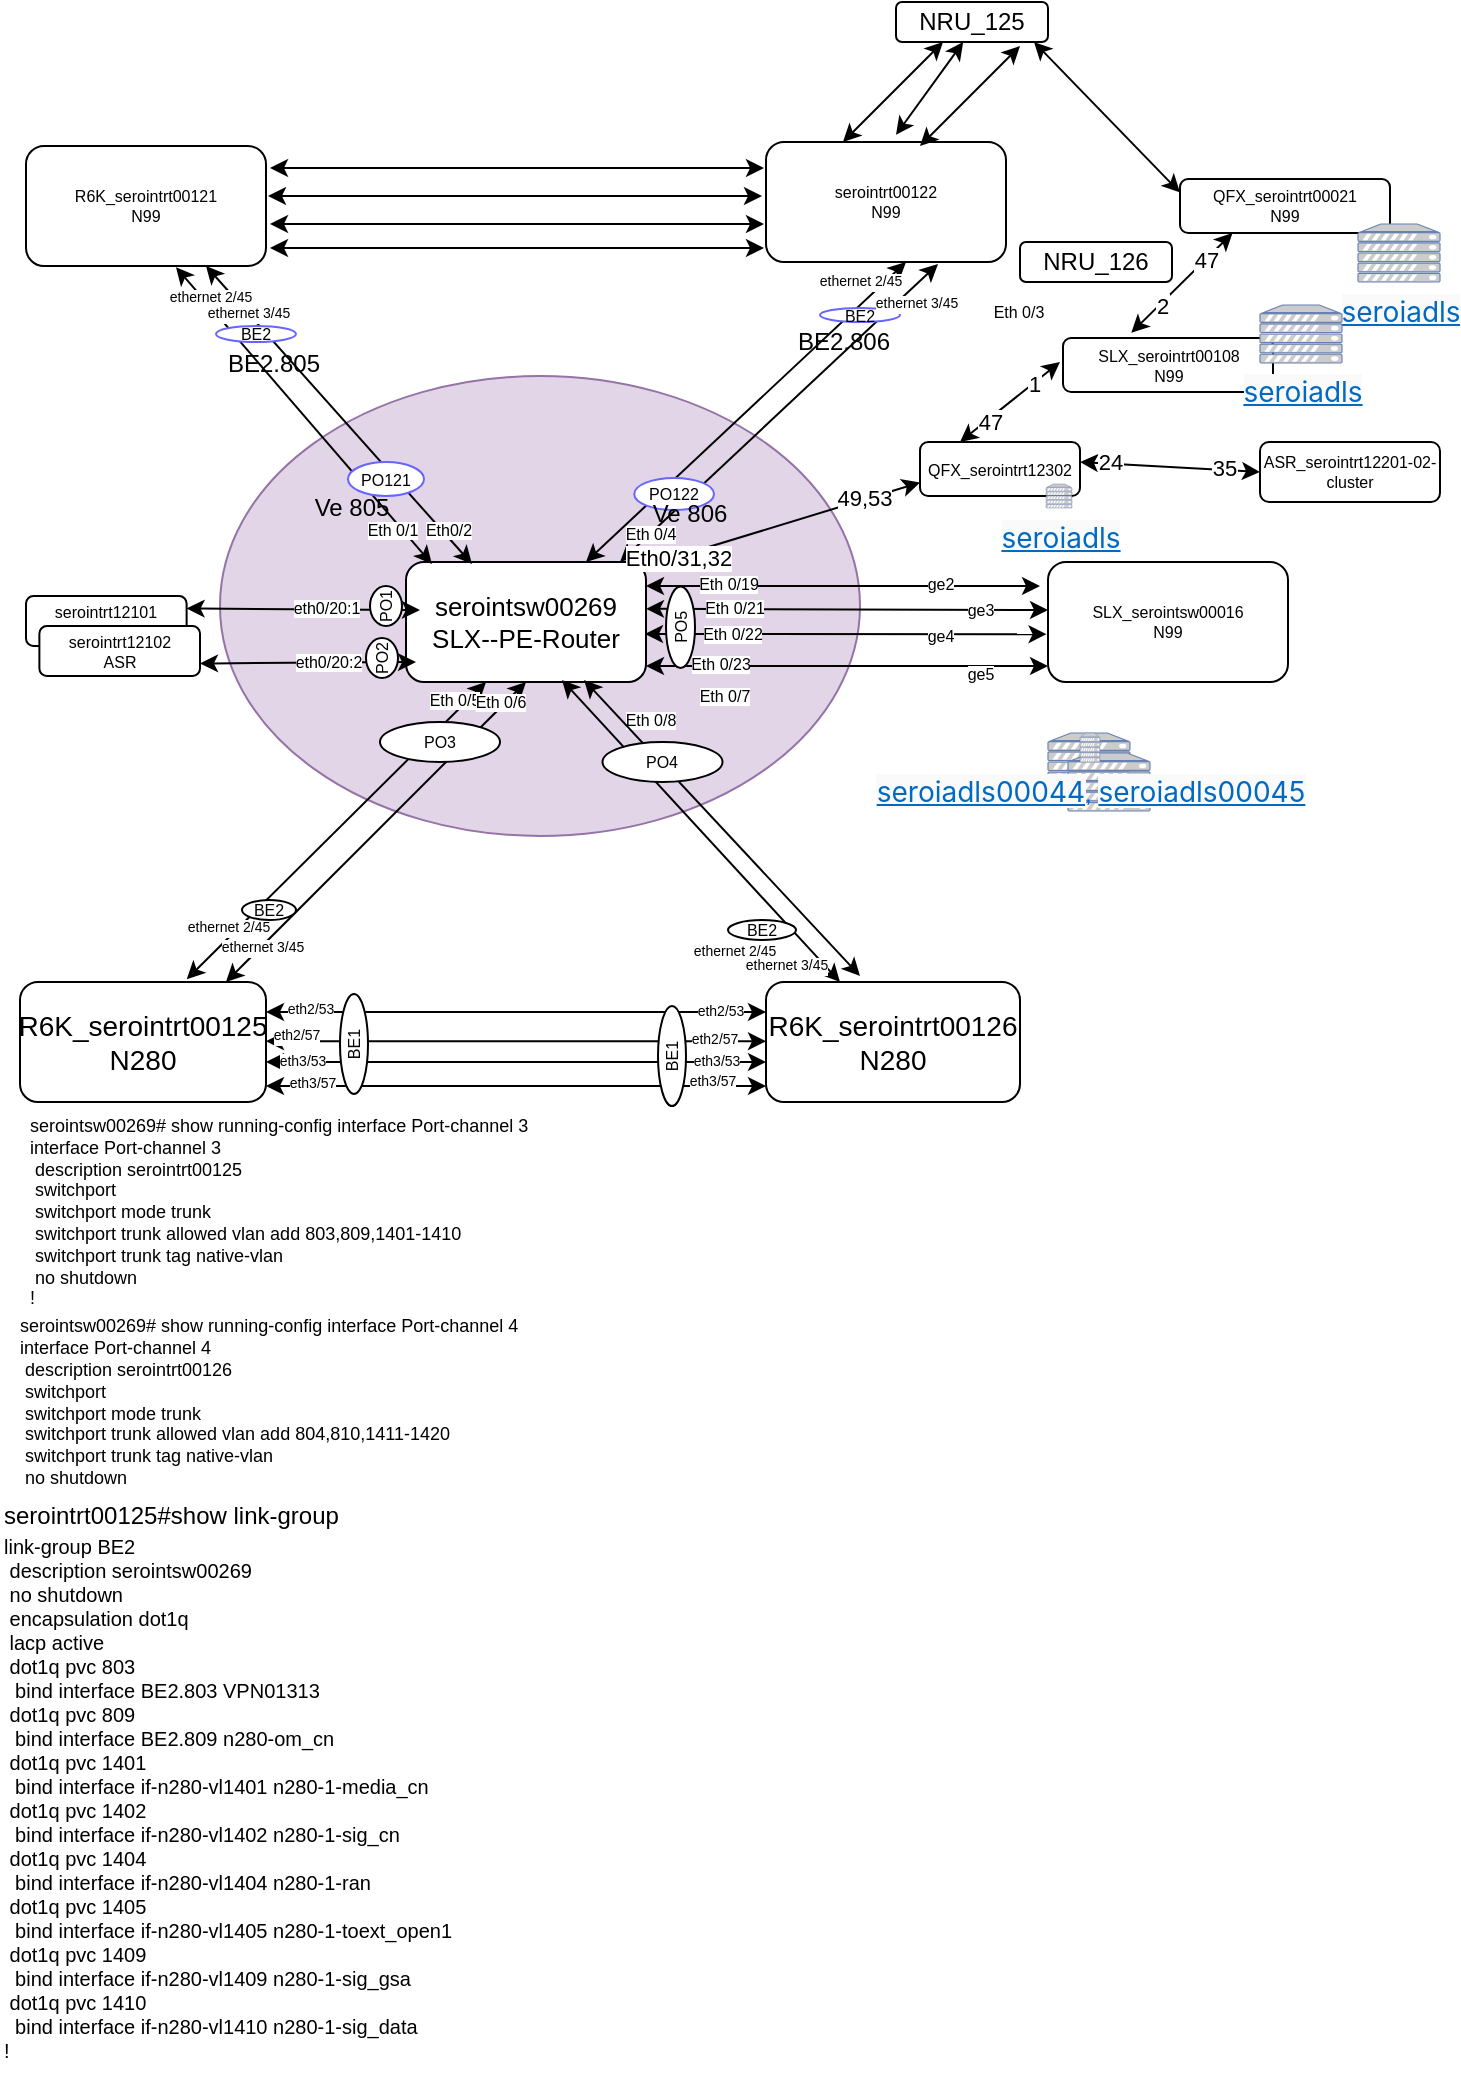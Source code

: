 <mxfile version="21.3.6" type="github" pages="3">
  <diagram name="N99-280" id="qmEW6ajSkmtEpjvPChuy">
    <mxGraphModel dx="2213" dy="1043" grid="1" gridSize="10" guides="1" tooltips="1" connect="1" arrows="1" fold="1" page="1" pageScale="1" pageWidth="827" pageHeight="1169" math="0" shadow="0">
      <root>
        <mxCell id="0" />
        <mxCell id="1" parent="0" />
        <mxCell id="DqQEm0YlbbgdJ4GvyhTK-59" value="" style="ellipse;whiteSpace=wrap;html=1;fillColor=#e1d5e7;strokeColor=#9673a6;" parent="1" vertex="1">
          <mxGeometry x="140" y="237" width="320" height="230" as="geometry" />
        </mxCell>
        <mxCell id="DqQEm0YlbbgdJ4GvyhTK-1" value="&lt;font style=&quot;font-size: 13px;&quot;&gt;serointsw00269&lt;br style=&quot;&quot;&gt;SLX--PE-Router&lt;/font&gt;" style="rounded=1;whiteSpace=wrap;html=1;fontSize=8;" parent="1" vertex="1">
          <mxGeometry x="233" y="330" width="120" height="60" as="geometry" />
        </mxCell>
        <mxCell id="DqQEm0YlbbgdJ4GvyhTK-2" value="R6K_serointrt00121&lt;br style=&quot;font-size: 8px;&quot;&gt;N99" style="rounded=1;whiteSpace=wrap;html=1;fontSize=8;" parent="1" vertex="1">
          <mxGeometry x="43" y="122" width="120" height="60" as="geometry" />
        </mxCell>
        <mxCell id="DqQEm0YlbbgdJ4GvyhTK-3" value="" style="endArrow=classic;startArrow=classic;html=1;rounded=0;exitX=0.108;exitY=0.017;exitDx=0;exitDy=0;exitPerimeter=0;fontSize=8;entryX=0.625;entryY=1.01;entryDx=0;entryDy=0;entryPerimeter=0;" parent="1" source="DqQEm0YlbbgdJ4GvyhTK-1" target="DqQEm0YlbbgdJ4GvyhTK-2" edge="1">
          <mxGeometry width="50" height="50" relative="1" as="geometry">
            <mxPoint x="63" y="240" as="sourcePoint" />
            <mxPoint x="113" y="190" as="targetPoint" />
          </mxGeometry>
        </mxCell>
        <mxCell id="DqQEm0YlbbgdJ4GvyhTK-10" value="&lt;font style=&quot;font-size: 8px;&quot;&gt;Eth&amp;nbsp;0/1&lt;/font&gt;" style="edgeLabel;html=1;align=center;verticalAlign=middle;resizable=0;points=[];fontSize=8;" parent="DqQEm0YlbbgdJ4GvyhTK-3" vertex="1" connectable="0">
          <mxGeometry x="-0.368" y="1" relative="1" as="geometry">
            <mxPoint x="21" y="29" as="offset" />
          </mxGeometry>
        </mxCell>
        <mxCell id="DqQEm0YlbbgdJ4GvyhTK-4" value="" style="endArrow=classic;startArrow=classic;html=1;rounded=0;exitX=0.108;exitY=0.017;exitDx=0;exitDy=0;exitPerimeter=0;fontSize=8;entryX=0.75;entryY=1;entryDx=0;entryDy=0;" parent="1" target="DqQEm0YlbbgdJ4GvyhTK-2" edge="1">
          <mxGeometry width="50" height="50" relative="1" as="geometry">
            <mxPoint x="266" y="331" as="sourcePoint" />
            <mxPoint x="133" y="190" as="targetPoint" />
          </mxGeometry>
        </mxCell>
        <mxCell id="DqQEm0YlbbgdJ4GvyhTK-9" value="&lt;font style=&quot;font-size: 8px;&quot;&gt;Eth0/2&lt;/font&gt;" style="edgeLabel;html=1;align=center;verticalAlign=middle;resizable=0;points=[];fontSize=8;" parent="DqQEm0YlbbgdJ4GvyhTK-4" vertex="1" connectable="0">
          <mxGeometry x="-0.696" y="-1" relative="1" as="geometry">
            <mxPoint x="7" y="6" as="offset" />
          </mxGeometry>
        </mxCell>
        <mxCell id="DqQEm0YlbbgdJ4GvyhTK-5" value="serointrt00122&lt;br style=&quot;font-size: 8px;&quot;&gt;N99" style="rounded=1;whiteSpace=wrap;html=1;fontSize=8;" parent="1" vertex="1">
          <mxGeometry x="413" y="120" width="120" height="60" as="geometry" />
        </mxCell>
        <mxCell id="DqQEm0YlbbgdJ4GvyhTK-6" value="" style="endArrow=classic;startArrow=classic;html=1;rounded=0;exitX=0.75;exitY=0;exitDx=0;exitDy=0;fontSize=8;" parent="1" source="DqQEm0YlbbgdJ4GvyhTK-1" edge="1">
          <mxGeometry width="50" height="50" relative="1" as="geometry">
            <mxPoint x="616" y="321" as="sourcePoint" />
            <mxPoint x="483" y="180" as="targetPoint" />
          </mxGeometry>
        </mxCell>
        <mxCell id="DqQEm0YlbbgdJ4GvyhTK-11" value="Eth&amp;nbsp;0/3" style="edgeLabel;html=1;align=center;verticalAlign=middle;resizable=0;points=[];fontSize=8;" parent="DqQEm0YlbbgdJ4GvyhTK-6" vertex="1" connectable="0">
          <mxGeometry x="-0.294" y="-1" relative="1" as="geometry">
            <mxPoint x="159" y="-73" as="offset" />
          </mxGeometry>
        </mxCell>
        <mxCell id="DqQEm0YlbbgdJ4GvyhTK-7" value="" style="endArrow=classic;startArrow=classic;html=1;rounded=0;exitX=0.892;exitY=0;exitDx=0;exitDy=0;fontSize=8;exitPerimeter=0;" parent="1" source="DqQEm0YlbbgdJ4GvyhTK-1" edge="1">
          <mxGeometry width="50" height="50" relative="1" as="geometry">
            <mxPoint x="349" y="331" as="sourcePoint" />
            <mxPoint x="499" y="181" as="targetPoint" />
          </mxGeometry>
        </mxCell>
        <mxCell id="DqQEm0YlbbgdJ4GvyhTK-8" value="Eth&amp;nbsp;0/4" style="edgeLabel;html=1;align=center;verticalAlign=middle;resizable=0;points=[];fontSize=8;" parent="DqQEm0YlbbgdJ4GvyhTK-7" vertex="1" connectable="0">
          <mxGeometry x="-0.84" y="-3" relative="1" as="geometry">
            <mxPoint y="-4" as="offset" />
          </mxGeometry>
        </mxCell>
        <mxCell id="DqQEm0YlbbgdJ4GvyhTK-12" value="&lt;font style=&quot;font-size: 14px;&quot;&gt;R6K_serointrt00126&lt;br style=&quot;&quot;&gt;N280&lt;/font&gt;" style="rounded=1;whiteSpace=wrap;html=1;fontSize=8;" parent="1" vertex="1">
          <mxGeometry x="413" y="540" width="127" height="60" as="geometry" />
        </mxCell>
        <mxCell id="DqQEm0YlbbgdJ4GvyhTK-13" value="" style="endArrow=classic;startArrow=classic;html=1;rounded=0;exitX=0;exitY=0;exitDx=0;exitDy=0;fontSize=8;entryX=0.65;entryY=0.983;entryDx=0;entryDy=0;entryPerimeter=0;" parent="1" target="DqQEm0YlbbgdJ4GvyhTK-1" edge="1">
          <mxGeometry width="50" height="50" relative="1" as="geometry">
            <mxPoint x="450" y="540" as="sourcePoint" />
            <mxPoint x="347.04" y="390" as="targetPoint" />
          </mxGeometry>
        </mxCell>
        <mxCell id="DqQEm0YlbbgdJ4GvyhTK-14" value="Eth&amp;nbsp;0/8" style="edgeLabel;html=1;align=center;verticalAlign=middle;resizable=0;points=[];fontSize=8;" parent="DqQEm0YlbbgdJ4GvyhTK-13" vertex="1" connectable="0">
          <mxGeometry x="-0.294" y="-1" relative="1" as="geometry">
            <mxPoint x="-47" y="-77" as="offset" />
          </mxGeometry>
        </mxCell>
        <mxCell id="DqQEm0YlbbgdJ4GvyhTK-15" value="" style="endArrow=classic;startArrow=classic;html=1;rounded=0;exitX=1;exitY=0;exitDx=0;exitDy=0;entryX=0.917;entryY=1.017;entryDx=0;entryDy=0;fontSize=8;entryPerimeter=0;" parent="1" edge="1">
          <mxGeometry width="50" height="50" relative="1" as="geometry">
            <mxPoint x="460" y="537" as="sourcePoint" />
            <mxPoint x="322.04" y="389.02" as="targetPoint" />
          </mxGeometry>
        </mxCell>
        <mxCell id="DqQEm0YlbbgdJ4GvyhTK-16" value="Eth&amp;nbsp;0/7" style="edgeLabel;html=1;align=center;verticalAlign=middle;resizable=0;points=[];fontSize=8;" parent="DqQEm0YlbbgdJ4GvyhTK-15" vertex="1" connectable="0">
          <mxGeometry x="-0.84" y="-3" relative="1" as="geometry">
            <mxPoint x="-60" y="-127" as="offset" />
          </mxGeometry>
        </mxCell>
        <mxCell id="DqQEm0YlbbgdJ4GvyhTK-17" value="&lt;font style=&quot;font-size: 14px;&quot;&gt;R6K_serointrt00125&lt;br style=&quot;&quot;&gt;N280&lt;/font&gt;" style="rounded=1;whiteSpace=wrap;html=1;fontSize=8;" parent="1" vertex="1">
          <mxGeometry x="40" y="540" width="123" height="60" as="geometry" />
        </mxCell>
        <mxCell id="DqQEm0YlbbgdJ4GvyhTK-18" value="" style="endArrow=classic;startArrow=classic;html=1;rounded=0;exitX=0.678;exitY=-0.023;exitDx=0;exitDy=0;fontSize=8;exitPerimeter=0;" parent="1" source="DqQEm0YlbbgdJ4GvyhTK-17" edge="1">
          <mxGeometry width="50" height="50" relative="1" as="geometry">
            <mxPoint x="113" y="540" as="sourcePoint" />
            <mxPoint x="273" y="390" as="targetPoint" />
          </mxGeometry>
        </mxCell>
        <mxCell id="DqQEm0YlbbgdJ4GvyhTK-19" value="Eth&amp;nbsp;0/5" style="edgeLabel;html=1;align=center;verticalAlign=middle;resizable=0;points=[];fontSize=8;" parent="DqQEm0YlbbgdJ4GvyhTK-18" vertex="1" connectable="0">
          <mxGeometry x="-0.294" y="-1" relative="1" as="geometry">
            <mxPoint x="80" y="-88" as="offset" />
          </mxGeometry>
        </mxCell>
        <mxCell id="DqQEm0YlbbgdJ4GvyhTK-60" value="ethernet 2/45" style="edgeLabel;html=1;align=center;verticalAlign=middle;resizable=0;points=[];fontSize=7;" parent="DqQEm0YlbbgdJ4GvyhTK-18" vertex="1" connectable="0">
          <mxGeometry x="-0.727" relative="1" as="geometry">
            <mxPoint y="-5" as="offset" />
          </mxGeometry>
        </mxCell>
        <mxCell id="DqQEm0YlbbgdJ4GvyhTK-20" value="" style="endArrow=classic;startArrow=classic;html=1;rounded=0;exitX=1;exitY=0;exitDx=0;exitDy=0;fontSize=8;" parent="1" edge="1">
          <mxGeometry width="50" height="50" relative="1" as="geometry">
            <mxPoint x="143" y="540" as="sourcePoint" />
            <mxPoint x="293" y="390" as="targetPoint" />
          </mxGeometry>
        </mxCell>
        <mxCell id="DqQEm0YlbbgdJ4GvyhTK-21" value="Eth&amp;nbsp;0/6" style="edgeLabel;html=1;align=center;verticalAlign=middle;resizable=0;points=[];fontSize=8;" parent="DqQEm0YlbbgdJ4GvyhTK-20" vertex="1" connectable="0">
          <mxGeometry x="-0.84" y="-3" relative="1" as="geometry">
            <mxPoint x="123" y="-130" as="offset" />
          </mxGeometry>
        </mxCell>
        <mxCell id="DqQEm0YlbbgdJ4GvyhTK-61" value="ethernet 3/45" style="edgeLabel;html=1;align=center;verticalAlign=middle;resizable=0;points=[];fontSize=7;" parent="DqQEm0YlbbgdJ4GvyhTK-20" vertex="1" connectable="0">
          <mxGeometry x="-0.764" relative="1" as="geometry">
            <mxPoint as="offset" />
          </mxGeometry>
        </mxCell>
        <mxCell id="DqQEm0YlbbgdJ4GvyhTK-22" value="PO3" style="ellipse;whiteSpace=wrap;html=1;fontSize=8;" parent="1" vertex="1">
          <mxGeometry x="220" y="410" width="60" height="20" as="geometry" />
        </mxCell>
        <mxCell id="DqQEm0YlbbgdJ4GvyhTK-23" value="PO4" style="ellipse;whiteSpace=wrap;html=1;fontSize=8;" parent="1" vertex="1">
          <mxGeometry x="331.25" y="420" width="60" height="20" as="geometry" />
        </mxCell>
        <mxCell id="DqQEm0YlbbgdJ4GvyhTK-26" value="SLX_serointsw00016&lt;br style=&quot;font-size: 8px;&quot;&gt;N99" style="rounded=1;whiteSpace=wrap;html=1;fontSize=8;" parent="1" vertex="1">
          <mxGeometry x="554" y="330" width="120" height="60" as="geometry" />
        </mxCell>
        <mxCell id="DqQEm0YlbbgdJ4GvyhTK-27" value="" style="endArrow=classic;startArrow=classic;html=1;rounded=0;entryX=0;entryY=0.75;entryDx=0;entryDy=0;exitX=1;exitY=0.75;exitDx=0;exitDy=0;fontSize=8;" parent="1" edge="1">
          <mxGeometry width="50" height="50" relative="1" as="geometry">
            <mxPoint x="353.0" y="382" as="sourcePoint" />
            <mxPoint x="554" y="382" as="targetPoint" />
          </mxGeometry>
        </mxCell>
        <mxCell id="DqQEm0YlbbgdJ4GvyhTK-38" value="ge5" style="edgeLabel;html=1;align=center;verticalAlign=middle;resizable=0;points=[];fontSize=8;" parent="DqQEm0YlbbgdJ4GvyhTK-27" vertex="1" connectable="0">
          <mxGeometry x="0.531" y="-1" relative="1" as="geometry">
            <mxPoint x="13" y="3" as="offset" />
          </mxGeometry>
        </mxCell>
        <mxCell id="DqQEm0YlbbgdJ4GvyhTK-28" value="" style="endArrow=classic;startArrow=classic;html=1;rounded=0;exitX=1;exitY=0.75;exitDx=0;exitDy=0;fontSize=8;" parent="1" edge="1">
          <mxGeometry width="50" height="50" relative="1" as="geometry">
            <mxPoint x="353" y="342" as="sourcePoint" />
            <mxPoint x="550" y="342" as="targetPoint" />
          </mxGeometry>
        </mxCell>
        <mxCell id="DqQEm0YlbbgdJ4GvyhTK-31" value="ge2" style="edgeLabel;html=1;align=center;verticalAlign=middle;resizable=0;points=[];fontSize=8;" parent="DqQEm0YlbbgdJ4GvyhTK-28" vertex="1" connectable="0">
          <mxGeometry x="0.645" y="1" relative="1" as="geometry">
            <mxPoint x="-15" as="offset" />
          </mxGeometry>
        </mxCell>
        <mxCell id="DqQEm0YlbbgdJ4GvyhTK-32" value="&lt;span style=&quot;color: rgb(0, 0, 0); font-family: Helvetica; font-style: normal; font-variant-ligatures: normal; font-variant-caps: normal; font-weight: 400; letter-spacing: normal; orphans: 2; text-align: center; text-indent: 0px; text-transform: none; widows: 2; word-spacing: 0px; -webkit-text-stroke-width: 0px; background-color: rgb(255, 255, 255); text-decoration-thickness: initial; text-decoration-style: initial; text-decoration-color: initial; float: none; font-size: 8px; display: inline !important;&quot;&gt;&lt;font style=&quot;font-size: 8px;&quot;&gt;Eth&amp;nbsp;0/19&lt;/font&gt;&lt;/span&gt;" style="edgeLabel;html=1;align=center;verticalAlign=middle;resizable=0;points=[];fontSize=8;" parent="DqQEm0YlbbgdJ4GvyhTK-28" vertex="1" connectable="0">
          <mxGeometry x="-0.653" y="1" relative="1" as="geometry">
            <mxPoint x="7" as="offset" />
          </mxGeometry>
        </mxCell>
        <mxCell id="DqQEm0YlbbgdJ4GvyhTK-29" value="" style="endArrow=classic;startArrow=classic;html=1;rounded=0;entryX=0;entryY=0.5;entryDx=0;entryDy=0;exitX=1;exitY=0.75;exitDx=0;exitDy=0;fontSize=8;" parent="1" edge="1">
          <mxGeometry width="50" height="50" relative="1" as="geometry">
            <mxPoint x="353" y="353.41" as="sourcePoint" />
            <mxPoint x="554" y="354" as="targetPoint" />
          </mxGeometry>
        </mxCell>
        <mxCell id="DqQEm0YlbbgdJ4GvyhTK-36" value="ge3" style="edgeLabel;html=1;align=center;verticalAlign=middle;resizable=0;points=[];fontSize=8;" parent="DqQEm0YlbbgdJ4GvyhTK-29" vertex="1" connectable="0">
          <mxGeometry x="0.613" y="-4" relative="1" as="geometry">
            <mxPoint x="5" y="-4" as="offset" />
          </mxGeometry>
        </mxCell>
        <mxCell id="DqQEm0YlbbgdJ4GvyhTK-30" value="" style="endArrow=classic;startArrow=classic;html=1;rounded=0;entryX=-0.006;entryY=0.635;entryDx=0;entryDy=0;exitX=1;exitY=0.75;exitDx=0;exitDy=0;entryPerimeter=0;fontSize=8;" parent="1" edge="1">
          <mxGeometry width="50" height="50" relative="1" as="geometry">
            <mxPoint x="352.5" y="366" as="sourcePoint" />
            <mxPoint x="553.28" y="366.1" as="targetPoint" />
          </mxGeometry>
        </mxCell>
        <mxCell id="DqQEm0YlbbgdJ4GvyhTK-37" value="ge4" style="edgeLabel;html=1;align=center;verticalAlign=middle;resizable=0;points=[];fontSize=8;" parent="DqQEm0YlbbgdJ4GvyhTK-30" vertex="1" connectable="0">
          <mxGeometry x="0.69" relative="1" as="geometry">
            <mxPoint x="-22" y="1" as="offset" />
          </mxGeometry>
        </mxCell>
        <mxCell id="DqQEm0YlbbgdJ4GvyhTK-33" value="&lt;span style=&quot;color: rgb(0, 0, 0); font-family: Helvetica; font-style: normal; font-variant-ligatures: normal; font-variant-caps: normal; font-weight: 400; letter-spacing: normal; orphans: 2; text-align: center; text-indent: 0px; text-transform: none; widows: 2; word-spacing: 0px; -webkit-text-stroke-width: 0px; background-color: rgb(255, 255, 255); text-decoration-thickness: initial; text-decoration-style: initial; text-decoration-color: initial; float: none; font-size: 8px; display: inline !important;&quot;&gt;&lt;font style=&quot;font-size: 8px;&quot;&gt;Eth&amp;nbsp;0/21&lt;/font&gt;&lt;/span&gt;" style="edgeLabel;html=1;align=center;verticalAlign=middle;resizable=0;points=[];fontSize=8;" parent="1" vertex="1" connectable="0">
          <mxGeometry x="399.118" y="354" as="geometry">
            <mxPoint x="-2" y="-1" as="offset" />
          </mxGeometry>
        </mxCell>
        <mxCell id="DqQEm0YlbbgdJ4GvyhTK-34" value="&lt;span style=&quot;color: rgb(0, 0, 0); font-family: Helvetica; font-style: normal; font-variant-ligatures: normal; font-variant-caps: normal; font-weight: 400; letter-spacing: normal; orphans: 2; text-align: center; text-indent: 0px; text-transform: none; widows: 2; word-spacing: 0px; -webkit-text-stroke-width: 0px; background-color: rgb(255, 255, 255); text-decoration-thickness: initial; text-decoration-style: initial; text-decoration-color: initial; float: none; font-size: 8px; display: inline !important;&quot;&gt;&lt;font style=&quot;font-size: 8px;&quot;&gt;Eth&amp;nbsp;0/22&lt;/font&gt;&lt;/span&gt;" style="edgeLabel;html=1;align=center;verticalAlign=middle;resizable=0;points=[];fontSize=8;" parent="1" vertex="1" connectable="0">
          <mxGeometry x="404.118" y="367" as="geometry">
            <mxPoint x="-8" y="-1" as="offset" />
          </mxGeometry>
        </mxCell>
        <mxCell id="DqQEm0YlbbgdJ4GvyhTK-35" value="&lt;span style=&quot;color: rgb(0, 0, 0); font-family: Helvetica; font-style: normal; font-variant-ligatures: normal; font-variant-caps: normal; font-weight: 400; letter-spacing: normal; orphans: 2; text-align: center; text-indent: 0px; text-transform: none; widows: 2; word-spacing: 0px; -webkit-text-stroke-width: 0px; background-color: rgb(255, 255, 255); text-decoration-thickness: initial; text-decoration-style: initial; text-decoration-color: initial; float: none; font-size: 8px; display: inline !important;&quot;&gt;&lt;font style=&quot;font-size: 8px;&quot;&gt;Eth&amp;nbsp;0/23&lt;/font&gt;&lt;/span&gt;" style="edgeLabel;html=1;align=center;verticalAlign=middle;resizable=0;points=[];fontSize=8;" parent="1" vertex="1" connectable="0">
          <mxGeometry x="387.118" y="384" as="geometry">
            <mxPoint x="3" y="-3" as="offset" />
          </mxGeometry>
        </mxCell>
        <mxCell id="DqQEm0YlbbgdJ4GvyhTK-39" value="PO5" style="ellipse;whiteSpace=wrap;html=1;rotation=-90;fontSize=8;" parent="1" vertex="1">
          <mxGeometry x="349.88" y="355.38" width="40.75" height="14.5" as="geometry" />
        </mxCell>
        <mxCell id="DqQEm0YlbbgdJ4GvyhTK-45" value="" style="endArrow=classic;startArrow=classic;html=1;rounded=0;exitX=1;exitY=0.25;exitDx=0;exitDy=0;entryX=0.058;entryY=0.4;entryDx=0;entryDy=0;entryPerimeter=0;fontSize=8;" parent="1" source="DqQEm0YlbbgdJ4GvyhTK-43" target="DqQEm0YlbbgdJ4GvyhTK-1" edge="1">
          <mxGeometry width="50" height="50" relative="1" as="geometry">
            <mxPoint x="163" y="354" as="sourcePoint" />
            <mxPoint x="230" y="354" as="targetPoint" />
          </mxGeometry>
        </mxCell>
        <mxCell id="DqQEm0YlbbgdJ4GvyhTK-50" value="&lt;font style=&quot;font-size: 8px;&quot;&gt;eth0/20:1&lt;/font&gt;" style="edgeLabel;html=1;align=center;verticalAlign=middle;resizable=0;points=[];fontSize=8;" parent="DqQEm0YlbbgdJ4GvyhTK-45" vertex="1" connectable="0">
          <mxGeometry x="0.536" y="1" relative="1" as="geometry">
            <mxPoint x="-20" as="offset" />
          </mxGeometry>
        </mxCell>
        <mxCell id="DqQEm0YlbbgdJ4GvyhTK-46" value="" style="endArrow=classic;startArrow=classic;html=1;rounded=0;exitX=1;exitY=0.75;exitDx=0;exitDy=0;fontSize=8;" parent="1" source="DqQEm0YlbbgdJ4GvyhTK-44" edge="1">
          <mxGeometry width="50" height="50" relative="1" as="geometry">
            <mxPoint x="171" y="380" as="sourcePoint" />
            <mxPoint x="238" y="380" as="targetPoint" />
          </mxGeometry>
        </mxCell>
        <mxCell id="DqQEm0YlbbgdJ4GvyhTK-51" value="&lt;font style=&quot;font-size: 8px;&quot;&gt;eth0/20:2&lt;/font&gt;" style="edgeLabel;html=1;align=center;verticalAlign=middle;resizable=0;points=[];fontSize=8;" parent="DqQEm0YlbbgdJ4GvyhTK-46" vertex="1" connectable="0">
          <mxGeometry x="0.496" relative="1" as="geometry">
            <mxPoint x="-17" as="offset" />
          </mxGeometry>
        </mxCell>
        <mxCell id="DqQEm0YlbbgdJ4GvyhTK-52" value="" style="group;fontSize=8;" parent="1" vertex="1" connectable="0">
          <mxGeometry x="43" y="347" width="87" height="40" as="geometry" />
        </mxCell>
        <mxCell id="DqQEm0YlbbgdJ4GvyhTK-43" value="serointrt12101&lt;br style=&quot;font-size: 8px;&quot;&gt;ASR" style="rounded=1;whiteSpace=wrap;html=1;fontSize=8;" parent="DqQEm0YlbbgdJ4GvyhTK-52" vertex="1">
          <mxGeometry width="80.308" height="25" as="geometry" />
        </mxCell>
        <mxCell id="DqQEm0YlbbgdJ4GvyhTK-44" value="serointrt12102&lt;br style=&quot;font-size: 8px;&quot;&gt;ASR" style="rounded=1;whiteSpace=wrap;html=1;fontSize=8;" parent="DqQEm0YlbbgdJ4GvyhTK-52" vertex="1">
          <mxGeometry x="6.692" y="15" width="80.308" height="25" as="geometry" />
        </mxCell>
        <mxCell id="DqQEm0YlbbgdJ4GvyhTK-53" value="&lt;font style=&quot;font-size: 8px;&quot;&gt;PO1&lt;/font&gt;" style="ellipse;whiteSpace=wrap;html=1;rotation=-90;fontSize=8;" parent="1" vertex="1">
          <mxGeometry x="213" y="344" width="20" height="16" as="geometry" />
        </mxCell>
        <mxCell id="DqQEm0YlbbgdJ4GvyhTK-54" value="&lt;font style=&quot;font-size: 8px;&quot;&gt;PO2&lt;/font&gt;" style="ellipse;whiteSpace=wrap;html=1;rotation=-90;fontSize=8;" parent="1" vertex="1">
          <mxGeometry x="211" y="370" width="20" height="16" as="geometry" />
        </mxCell>
        <mxCell id="DqQEm0YlbbgdJ4GvyhTK-55" value="PO121" style="ellipse;whiteSpace=wrap;html=1;fontSize=8;strokeColor=#6666FF;" parent="1" vertex="1">
          <mxGeometry x="204" y="280" width="38" height="17" as="geometry" />
        </mxCell>
        <mxCell id="DqQEm0YlbbgdJ4GvyhTK-56" value="PO122" style="ellipse;whiteSpace=wrap;html=1;fontSize=8;strokeColor=#6666FF;" parent="1" vertex="1">
          <mxGeometry x="347.12" y="288" width="39.88" height="16" as="geometry" />
        </mxCell>
        <mxCell id="DqQEm0YlbbgdJ4GvyhTK-57" value="&lt;div style=&quot;font-size: 9px;&quot;&gt;&lt;font style=&quot;font-size: 9px;&quot;&gt;serointsw00269# show running-config interface Port-channel 3&amp;nbsp;&lt;/font&gt;&lt;/div&gt;&lt;div style=&quot;font-size: 9px;&quot;&gt;&lt;font style=&quot;font-size: 9px;&quot;&gt;interface Port-channel 3&lt;/font&gt;&lt;/div&gt;&lt;div style=&quot;font-size: 9px;&quot;&gt;&lt;font style=&quot;font-size: 9px;&quot;&gt;&amp;nbsp;description serointrt00125&lt;/font&gt;&lt;/div&gt;&lt;div style=&quot;font-size: 9px;&quot;&gt;&lt;font style=&quot;font-size: 9px;&quot;&gt;&amp;nbsp;switchport&lt;/font&gt;&lt;/div&gt;&lt;div style=&quot;font-size: 9px;&quot;&gt;&lt;font style=&quot;font-size: 9px;&quot;&gt;&amp;nbsp;switchport mode trunk&lt;/font&gt;&lt;/div&gt;&lt;div style=&quot;font-size: 9px;&quot;&gt;&lt;font style=&quot;font-size: 9px;&quot;&gt;&amp;nbsp;switchport trunk allowed vlan add 803,809,1401-1410&lt;/font&gt;&lt;/div&gt;&lt;div style=&quot;font-size: 9px;&quot;&gt;&lt;font style=&quot;font-size: 9px;&quot;&gt;&amp;nbsp;switchport trunk tag native-vlan&lt;/font&gt;&lt;/div&gt;&lt;div style=&quot;font-size: 9px;&quot;&gt;&lt;font style=&quot;font-size: 9px;&quot;&gt;&amp;nbsp;no shutdown&lt;/font&gt;&lt;/div&gt;&lt;div style=&quot;font-size: 9px;&quot;&gt;&lt;font style=&quot;font-size: 9px;&quot;&gt;!&lt;/font&gt;&lt;/div&gt;" style="text;html=1;align=left;verticalAlign=middle;resizable=0;points=[];autosize=1;strokeColor=none;fillColor=none;" parent="1" vertex="1">
          <mxGeometry x="43" y="600" width="280" height="110" as="geometry" />
        </mxCell>
        <mxCell id="DqQEm0YlbbgdJ4GvyhTK-58" value="&lt;div style=&quot;font-size: 9px;&quot;&gt;&lt;font style=&quot;font-size: 9px;&quot;&gt;serointsw00269# show running-config interface Port-channel 4&lt;/font&gt;&lt;/div&gt;&lt;div style=&quot;font-size: 9px;&quot;&gt;&lt;font style=&quot;font-size: 9px;&quot;&gt;interface Port-channel 4&lt;/font&gt;&lt;/div&gt;&lt;div style=&quot;font-size: 9px;&quot;&gt;&lt;font style=&quot;font-size: 9px;&quot;&gt;&amp;nbsp;description serointrt00126&lt;/font&gt;&lt;/div&gt;&lt;div style=&quot;font-size: 9px;&quot;&gt;&lt;font style=&quot;font-size: 9px;&quot;&gt;&amp;nbsp;switchport&lt;/font&gt;&lt;/div&gt;&lt;div style=&quot;font-size: 9px;&quot;&gt;&lt;font style=&quot;font-size: 9px;&quot;&gt;&amp;nbsp;switchport mode trunk&lt;/font&gt;&lt;/div&gt;&lt;div style=&quot;font-size: 9px;&quot;&gt;&lt;font style=&quot;font-size: 9px;&quot;&gt;&amp;nbsp;switchport trunk allowed vlan add 804,810,1411-1420&lt;/font&gt;&lt;/div&gt;&lt;div style=&quot;font-size: 9px;&quot;&gt;&lt;font style=&quot;font-size: 9px;&quot;&gt;&amp;nbsp;switchport trunk tag native-vlan&lt;/font&gt;&lt;/div&gt;&lt;div style=&quot;font-size: 9px;&quot;&gt;&lt;font style=&quot;font-size: 9px;&quot;&gt;&amp;nbsp;no shutdown&lt;/font&gt;&lt;/div&gt;" style="text;html=1;align=left;verticalAlign=middle;resizable=0;points=[];autosize=1;strokeColor=none;fillColor=none;" parent="1" vertex="1">
          <mxGeometry x="38" y="700" width="270" height="100" as="geometry" />
        </mxCell>
        <mxCell id="DqQEm0YlbbgdJ4GvyhTK-62" value="BE2" style="ellipse;whiteSpace=wrap;html=1;fontSize=8;" parent="1" vertex="1">
          <mxGeometry x="151" y="499" width="27" height="10" as="geometry" />
        </mxCell>
        <mxCell id="DqQEm0YlbbgdJ4GvyhTK-63" value="&lt;div style=&quot;&quot;&gt;&lt;font style=&quot;&quot;&gt;serointrt00125#show link-group&lt;br&gt;&lt;span style=&quot;font-size: 10px;&quot;&gt;link-group BE2&lt;/span&gt;&lt;/font&gt;&lt;/div&gt;&lt;div style=&quot;font-size: 10px;&quot;&gt;&lt;font style=&quot;font-size: 10px;&quot;&gt;&amp;nbsp;description serointsw00269&lt;/font&gt;&lt;/div&gt;&lt;div style=&quot;font-size: 10px;&quot;&gt;&lt;font style=&quot;font-size: 10px;&quot;&gt;&amp;nbsp;no shutdown&lt;/font&gt;&lt;/div&gt;&lt;div style=&quot;font-size: 10px;&quot;&gt;&lt;font style=&quot;font-size: 10px;&quot;&gt;&amp;nbsp;encapsulation dot1q&lt;/font&gt;&lt;/div&gt;&lt;div style=&quot;font-size: 10px;&quot;&gt;&lt;font style=&quot;font-size: 10px;&quot;&gt;&amp;nbsp;lacp active&lt;/font&gt;&lt;/div&gt;&lt;div style=&quot;font-size: 10px;&quot;&gt;&lt;font style=&quot;font-size: 10px;&quot;&gt;&amp;nbsp;dot1q pvc 803&amp;nbsp;&lt;/font&gt;&lt;/div&gt;&lt;div style=&quot;font-size: 10px;&quot;&gt;&lt;font style=&quot;font-size: 10px;&quot;&gt;&amp;nbsp; bind interface BE2.803 VPN01313&lt;/font&gt;&lt;/div&gt;&lt;div style=&quot;font-size: 10px;&quot;&gt;&lt;font style=&quot;font-size: 10px;&quot;&gt;&amp;nbsp;dot1q pvc 809&amp;nbsp;&lt;/font&gt;&lt;/div&gt;&lt;div style=&quot;font-size: 10px;&quot;&gt;&lt;font style=&quot;font-size: 10px;&quot;&gt;&amp;nbsp; bind interface BE2.809 n280-om_cn&lt;/font&gt;&lt;/div&gt;&lt;div style=&quot;font-size: 10px;&quot;&gt;&lt;font style=&quot;font-size: 10px;&quot;&gt;&amp;nbsp;dot1q pvc 1401&amp;nbsp;&lt;/font&gt;&lt;/div&gt;&lt;div style=&quot;font-size: 10px;&quot;&gt;&lt;font style=&quot;font-size: 10px;&quot;&gt;&amp;nbsp; bind interface if-n280-vl1401 n280-1-media_cn&lt;/font&gt;&lt;/div&gt;&lt;div style=&quot;font-size: 10px;&quot;&gt;&lt;font style=&quot;font-size: 10px;&quot;&gt;&amp;nbsp;dot1q pvc 1402&amp;nbsp;&lt;/font&gt;&lt;/div&gt;&lt;div style=&quot;font-size: 10px;&quot;&gt;&lt;font style=&quot;font-size: 10px;&quot;&gt;&amp;nbsp; bind interface if-n280-vl1402 n280-1-sig_cn&lt;/font&gt;&lt;/div&gt;&lt;div style=&quot;font-size: 10px;&quot;&gt;&lt;font style=&quot;font-size: 10px;&quot;&gt;&amp;nbsp;dot1q pvc 1404&amp;nbsp;&lt;/font&gt;&lt;/div&gt;&lt;div style=&quot;font-size: 10px;&quot;&gt;&lt;font style=&quot;font-size: 10px;&quot;&gt;&amp;nbsp; bind interface if-n280-vl1404 n280-1-ran&lt;/font&gt;&lt;/div&gt;&lt;div style=&quot;font-size: 10px;&quot;&gt;&lt;font style=&quot;font-size: 10px;&quot;&gt;&amp;nbsp;dot1q pvc 1405&amp;nbsp;&lt;/font&gt;&lt;/div&gt;&lt;div style=&quot;font-size: 10px;&quot;&gt;&lt;font style=&quot;font-size: 10px;&quot;&gt;&amp;nbsp; bind interface if-n280-vl1405 n280-1-toext_open1&lt;/font&gt;&lt;/div&gt;&lt;div style=&quot;font-size: 10px;&quot;&gt;&lt;font style=&quot;font-size: 10px;&quot;&gt;&amp;nbsp;dot1q pvc 1409&amp;nbsp;&lt;/font&gt;&lt;/div&gt;&lt;div style=&quot;font-size: 10px;&quot;&gt;&lt;font style=&quot;font-size: 10px;&quot;&gt;&amp;nbsp; bind interface if-n280-vl1409 n280-1-sig_gsa&lt;/font&gt;&lt;/div&gt;&lt;div style=&quot;font-size: 10px;&quot;&gt;&lt;font style=&quot;font-size: 10px;&quot;&gt;&amp;nbsp;dot1q pvc 1410&amp;nbsp;&lt;/font&gt;&lt;/div&gt;&lt;div style=&quot;font-size: 10px;&quot;&gt;&lt;font style=&quot;font-size: 10px;&quot;&gt;&amp;nbsp; bind interface if-n280-vl1410 n280-1-sig_data&lt;/font&gt;&lt;/div&gt;&lt;div style=&quot;font-size: 10px;&quot;&gt;&lt;font style=&quot;font-size: 10px;&quot;&gt;!&lt;/font&gt;&lt;/div&gt;" style="text;html=1;align=left;verticalAlign=middle;resizable=0;points=[];autosize=1;strokeColor=none;fillColor=none;" parent="1" vertex="1">
          <mxGeometry x="30" y="795" width="250" height="290" as="geometry" />
        </mxCell>
        <mxCell id="DqQEm0YlbbgdJ4GvyhTK-64" value="" style="endArrow=classic;startArrow=classic;html=1;rounded=0;exitX=1;exitY=0.25;exitDx=0;exitDy=0;entryX=0;entryY=0.25;entryDx=0;entryDy=0;" parent="1" source="DqQEm0YlbbgdJ4GvyhTK-17" target="DqQEm0YlbbgdJ4GvyhTK-12" edge="1">
          <mxGeometry width="50" height="50" relative="1" as="geometry">
            <mxPoint x="270" y="560" as="sourcePoint" />
            <mxPoint x="320" y="510" as="targetPoint" />
          </mxGeometry>
        </mxCell>
        <mxCell id="DqQEm0YlbbgdJ4GvyhTK-68" value="eth2/53" style="edgeLabel;html=1;align=center;verticalAlign=middle;resizable=0;points=[];fontSize=7;" parent="DqQEm0YlbbgdJ4GvyhTK-64" vertex="1" connectable="0">
          <mxGeometry x="-0.869" y="1" relative="1" as="geometry">
            <mxPoint x="5" as="offset" />
          </mxGeometry>
        </mxCell>
        <mxCell id="DqQEm0YlbbgdJ4GvyhTK-69" value="eth2/53" style="edgeLabel;html=1;align=center;verticalAlign=middle;resizable=0;points=[];fontSize=7;" parent="DqQEm0YlbbgdJ4GvyhTK-64" vertex="1" connectable="0">
          <mxGeometry x="0.814" relative="1" as="geometry">
            <mxPoint as="offset" />
          </mxGeometry>
        </mxCell>
        <mxCell id="DqQEm0YlbbgdJ4GvyhTK-65" value="" style="endArrow=classic;startArrow=classic;html=1;rounded=0;exitX=1;exitY=0.25;exitDx=0;exitDy=0;entryX=0;entryY=0.25;entryDx=0;entryDy=0;" parent="1" edge="1">
          <mxGeometry width="50" height="50" relative="1" as="geometry">
            <mxPoint x="163" y="580" as="sourcePoint" />
            <mxPoint x="413" y="580" as="targetPoint" />
          </mxGeometry>
        </mxCell>
        <mxCell id="DqQEm0YlbbgdJ4GvyhTK-72" value="eth3/53" style="edgeLabel;html=1;align=center;verticalAlign=middle;resizable=0;points=[];fontSize=7;" parent="DqQEm0YlbbgdJ4GvyhTK-65" vertex="1" connectable="0">
          <mxGeometry x="-0.858" relative="1" as="geometry">
            <mxPoint as="offset" />
          </mxGeometry>
        </mxCell>
        <mxCell id="DqQEm0YlbbgdJ4GvyhTK-73" value="eth3/53" style="edgeLabel;html=1;align=center;verticalAlign=middle;resizable=0;points=[];fontSize=7;" parent="DqQEm0YlbbgdJ4GvyhTK-65" vertex="1" connectable="0">
          <mxGeometry x="0.796" relative="1" as="geometry">
            <mxPoint as="offset" />
          </mxGeometry>
        </mxCell>
        <mxCell id="DqQEm0YlbbgdJ4GvyhTK-66" value="" style="endArrow=classic;startArrow=classic;html=1;rounded=0;exitX=1;exitY=0.25;exitDx=0;exitDy=0;entryX=0;entryY=0.25;entryDx=0;entryDy=0;" parent="1" edge="1">
          <mxGeometry width="50" height="50" relative="1" as="geometry">
            <mxPoint x="163" y="569.63" as="sourcePoint" />
            <mxPoint x="413" y="569.63" as="targetPoint" />
          </mxGeometry>
        </mxCell>
        <mxCell id="DqQEm0YlbbgdJ4GvyhTK-70" value="eth2/57" style="edgeLabel;html=1;align=center;verticalAlign=middle;resizable=0;points=[];fontSize=7;" parent="DqQEm0YlbbgdJ4GvyhTK-66" vertex="1" connectable="0">
          <mxGeometry x="-0.881" y="3" relative="1" as="geometry">
            <mxPoint as="offset" />
          </mxGeometry>
        </mxCell>
        <mxCell id="DqQEm0YlbbgdJ4GvyhTK-71" value="eth2/57" style="edgeLabel;html=1;align=center;verticalAlign=middle;resizable=0;points=[];fontSize=7;" parent="DqQEm0YlbbgdJ4GvyhTK-66" vertex="1" connectable="0">
          <mxGeometry x="0.79" y="1" relative="1" as="geometry">
            <mxPoint as="offset" />
          </mxGeometry>
        </mxCell>
        <mxCell id="DqQEm0YlbbgdJ4GvyhTK-67" value="" style="endArrow=classic;startArrow=classic;html=1;rounded=0;exitX=1;exitY=0.25;exitDx=0;exitDy=0;entryX=0;entryY=0.25;entryDx=0;entryDy=0;" parent="1" edge="1">
          <mxGeometry width="50" height="50" relative="1" as="geometry">
            <mxPoint x="163" y="592" as="sourcePoint" />
            <mxPoint x="413" y="592" as="targetPoint" />
          </mxGeometry>
        </mxCell>
        <mxCell id="DqQEm0YlbbgdJ4GvyhTK-74" value="eth3/57" style="edgeLabel;html=1;align=center;verticalAlign=middle;resizable=0;points=[];fontSize=7;" parent="DqQEm0YlbbgdJ4GvyhTK-67" vertex="1" connectable="0">
          <mxGeometry x="-0.822" y="1" relative="1" as="geometry">
            <mxPoint as="offset" />
          </mxGeometry>
        </mxCell>
        <mxCell id="DqQEm0YlbbgdJ4GvyhTK-75" value="eth3/57" style="edgeLabel;html=1;align=center;verticalAlign=middle;resizable=0;points=[];fontSize=7;" parent="DqQEm0YlbbgdJ4GvyhTK-67" vertex="1" connectable="0">
          <mxGeometry x="0.778" y="2" relative="1" as="geometry">
            <mxPoint as="offset" />
          </mxGeometry>
        </mxCell>
        <mxCell id="DqQEm0YlbbgdJ4GvyhTK-76" value="BE1" style="ellipse;whiteSpace=wrap;html=1;fontSize=8;rotation=-90;" parent="1" vertex="1">
          <mxGeometry x="182" y="564" width="50" height="14" as="geometry" />
        </mxCell>
        <mxCell id="DqQEm0YlbbgdJ4GvyhTK-80" value="BE1" style="ellipse;whiteSpace=wrap;html=1;fontSize=8;rotation=-90;" parent="1" vertex="1">
          <mxGeometry x="341" y="570" width="50" height="14" as="geometry" />
        </mxCell>
        <mxCell id="DqQEm0YlbbgdJ4GvyhTK-81" value="BE2" style="ellipse;whiteSpace=wrap;html=1;fontSize=8;" parent="1" vertex="1">
          <mxGeometry x="394" y="509" width="34" height="10" as="geometry" />
        </mxCell>
        <mxCell id="DqQEm0YlbbgdJ4GvyhTK-82" value="ethernet 2/45" style="edgeLabel;html=1;align=center;verticalAlign=middle;resizable=0;points=[];fontSize=7;" parent="1" vertex="1" connectable="0">
          <mxGeometry x="396.616" y="524.735" as="geometry" />
        </mxCell>
        <mxCell id="DqQEm0YlbbgdJ4GvyhTK-83" value="ethernet 3/45" style="edgeLabel;html=1;align=center;verticalAlign=middle;resizable=0;points=[];fontSize=7;" parent="1" vertex="1" connectable="0">
          <mxGeometry x="422.809" y="532.191" as="geometry" />
        </mxCell>
        <mxCell id="JL7E_l2-pFuVPhx2qgfc-1" value="BE2" style="ellipse;whiteSpace=wrap;html=1;fontSize=8;strokeColor=#6666FF;" parent="1" vertex="1">
          <mxGeometry x="138" y="212" width="40" height="8" as="geometry" />
        </mxCell>
        <mxCell id="JL7E_l2-pFuVPhx2qgfc-2" value="BE2" style="ellipse;whiteSpace=wrap;html=1;fontSize=8;strokeColor=#6666FF;" parent="1" vertex="1">
          <mxGeometry x="440" y="203" width="40" height="7" as="geometry" />
        </mxCell>
        <mxCell id="JL7E_l2-pFuVPhx2qgfc-3" value="ethernet 2/45" style="edgeLabel;html=1;align=center;verticalAlign=middle;resizable=0;points=[];fontSize=7;" parent="1" vertex="1" connectable="0">
          <mxGeometry x="127.886" y="201.482" as="geometry">
            <mxPoint x="7" y="-4" as="offset" />
          </mxGeometry>
        </mxCell>
        <mxCell id="JL7E_l2-pFuVPhx2qgfc-4" value="ethernet 3/45" style="edgeLabel;html=1;align=center;verticalAlign=middle;resizable=0;points=[];fontSize=7;" parent="1" vertex="1" connectable="0">
          <mxGeometry x="153.678" y="205.322" as="geometry" />
        </mxCell>
        <mxCell id="JL7E_l2-pFuVPhx2qgfc-5" value="ethernet 2/45" style="edgeLabel;html=1;align=center;verticalAlign=middle;resizable=0;points=[];fontSize=7;" parent="1" vertex="1" connectable="0">
          <mxGeometry x="459.996" y="190.002" as="geometry" />
        </mxCell>
        <mxCell id="JL7E_l2-pFuVPhx2qgfc-6" value="ethernet 3/45" style="edgeLabel;html=1;align=center;verticalAlign=middle;resizable=0;points=[];fontSize=7;" parent="1" vertex="1" connectable="0">
          <mxGeometry x="180.678" y="542.322" as="geometry">
            <mxPoint x="307" y="-342" as="offset" />
          </mxGeometry>
        </mxCell>
        <mxCell id="JL7E_l2-pFuVPhx2qgfc-42" value="" style="endArrow=classic;startArrow=classic;html=1;rounded=0;" parent="1" edge="1">
          <mxGeometry width="50" height="50" relative="1" as="geometry">
            <mxPoint x="165" y="133" as="sourcePoint" />
            <mxPoint x="412" y="133" as="targetPoint" />
          </mxGeometry>
        </mxCell>
        <mxCell id="JL7E_l2-pFuVPhx2qgfc-43" value="" style="endArrow=classic;startArrow=classic;html=1;rounded=0;" parent="1" edge="1">
          <mxGeometry width="50" height="50" relative="1" as="geometry">
            <mxPoint x="164" y="147" as="sourcePoint" />
            <mxPoint x="411" y="147" as="targetPoint" />
          </mxGeometry>
        </mxCell>
        <mxCell id="JL7E_l2-pFuVPhx2qgfc-44" value="" style="endArrow=classic;startArrow=classic;html=1;rounded=0;" parent="1" edge="1">
          <mxGeometry width="50" height="50" relative="1" as="geometry">
            <mxPoint x="165" y="161" as="sourcePoint" />
            <mxPoint x="412" y="161" as="targetPoint" />
          </mxGeometry>
        </mxCell>
        <mxCell id="JL7E_l2-pFuVPhx2qgfc-45" value="" style="endArrow=classic;startArrow=classic;html=1;rounded=0;" parent="1" edge="1">
          <mxGeometry width="50" height="50" relative="1" as="geometry">
            <mxPoint x="165" y="173" as="sourcePoint" />
            <mxPoint x="412" y="173" as="targetPoint" />
          </mxGeometry>
        </mxCell>
        <mxCell id="gUO-nnUhF8CoAVNUh9_9-1" value="" style="fontColor=#0066CC;verticalAlign=top;verticalLabelPosition=bottom;labelPosition=center;align=center;html=1;outlineConnect=0;fillColor=#CCCCCC;strokeColor=#6881B3;gradientColor=none;gradientDirection=north;strokeWidth=2;shape=mxgraph.networks.server;" parent="1" vertex="1">
          <mxGeometry x="554" y="415.5" width="41" height="29" as="geometry" />
        </mxCell>
        <mxCell id="gUO-nnUhF8CoAVNUh9_9-2" value="" style="fontColor=#0066CC;verticalAlign=top;verticalLabelPosition=bottom;labelPosition=center;align=center;html=1;outlineConnect=0;fillColor=#CCCCCC;strokeColor=#6881B3;gradientColor=none;gradientDirection=north;strokeWidth=2;shape=mxgraph.networks.server;" parent="1" vertex="1">
          <mxGeometry x="564" y="425.5" width="41" height="29" as="geometry" />
        </mxCell>
        <mxCell id="gUO-nnUhF8CoAVNUh9_9-3" value="&lt;a style=&quot;box-sizing: border-box; color: rgb(0, 105, 194); background-color: rgb(250, 250, 250); cursor: pointer; font-family: &amp;quot;Ericsson Hilda&amp;quot;, -apple-system, BlinkMacSystemFont, &amp;quot;Segoe UI&amp;quot;, Roboto, &amp;quot;Helvetica Neue&amp;quot;, Arial, sans-serif, &amp;quot;Apple Color Emoji&amp;quot;, &amp;quot;Segoe UI Emoji&amp;quot;, &amp;quot;Segoe UI Symbol&amp;quot;; font-size: 14px; text-align: right;&quot; class=&quot;ng-star-inserted&quot; href=&quot;https://hydra.gic.ericsson.se/ci/632656/data&quot;&gt;seroiadls00044&lt;/a&gt;,&amp;nbsp;&lt;a style=&quot;box-sizing: border-box; color: rgb(0, 105, 194); background-color: rgb(250, 250, 250); cursor: pointer; font-family: &amp;quot;Ericsson Hilda&amp;quot;, -apple-system, BlinkMacSystemFont, &amp;quot;Segoe UI&amp;quot;, Roboto, &amp;quot;Helvetica Neue&amp;quot;, Arial, sans-serif, &amp;quot;Apple Color Emoji&amp;quot;, &amp;quot;Segoe UI Emoji&amp;quot;, &amp;quot;Segoe UI Symbol&amp;quot;; font-size: 14px; text-align: right;&quot; class=&quot;ng-star-inserted&quot; href=&quot;https://hydra.gic.ericsson.se/ci/632656/data&quot;&gt;seroiadls00045&lt;/a&gt;" style="fontColor=#0066CC;verticalAlign=top;verticalLabelPosition=bottom;labelPosition=center;align=center;html=1;outlineConnect=0;fillColor=#CCCCCC;strokeColor=#6881B3;gradientColor=none;gradientDirection=north;strokeWidth=2;shape=mxgraph.networks.server;" parent="1" vertex="1">
          <mxGeometry x="570" y="415.5" width="10" height="14.5" as="geometry" />
        </mxCell>
        <mxCell id="gUO-nnUhF8CoAVNUh9_9-4" value="" style="endArrow=classic;startArrow=classic;html=1;rounded=0;entryX=0.62;entryY=0.97;entryDx=0;entryDy=0;entryPerimeter=0;exitX=0.751;exitY=0.314;exitDx=0;exitDy=0;exitPerimeter=0;" parent="1" edge="1">
          <mxGeometry width="50" height="50" relative="1" as="geometry">
            <mxPoint x="478.001" y="116.406" as="sourcePoint" />
            <mxPoint x="511.61" y="70.0" as="targetPoint" />
          </mxGeometry>
        </mxCell>
        <mxCell id="gUO-nnUhF8CoAVNUh9_9-5" value="QFX_serointrt12302" style="rounded=1;whiteSpace=wrap;html=1;fontSize=8;" parent="1" vertex="1">
          <mxGeometry x="490" y="270" width="80" height="27" as="geometry" />
        </mxCell>
        <mxCell id="gUO-nnUhF8CoAVNUh9_9-6" value="SLX_serointrt00108&lt;br style=&quot;font-size: 8px;&quot;&gt;N99" style="rounded=1;whiteSpace=wrap;html=1;fontSize=8;" parent="1" vertex="1">
          <mxGeometry x="561.5" y="218" width="105" height="27" as="geometry" />
        </mxCell>
        <mxCell id="gUO-nnUhF8CoAVNUh9_9-7" value="QFX_serointrt00021&lt;br style=&quot;font-size: 8px;&quot;&gt;N99" style="rounded=1;whiteSpace=wrap;html=1;fontSize=8;" parent="1" vertex="1">
          <mxGeometry x="620" y="138.5" width="105" height="27" as="geometry" />
        </mxCell>
        <mxCell id="gUO-nnUhF8CoAVNUh9_9-8" value="" style="endArrow=classic;startArrow=classic;html=1;rounded=0;exitX=0.751;exitY=0.314;exitDx=0;exitDy=0;exitPerimeter=0;entryX=0;entryY=0.75;entryDx=0;entryDy=0;" parent="1" target="gUO-nnUhF8CoAVNUh9_9-5" edge="1">
          <mxGeometry width="50" height="50" relative="1" as="geometry">
            <mxPoint x="349.88" y="333" as="sourcePoint" />
            <mxPoint x="434.88" y="288" as="targetPoint" />
          </mxGeometry>
        </mxCell>
        <mxCell id="gUO-nnUhF8CoAVNUh9_9-9" value="Eth0/31,32" style="edgeLabel;html=1;align=center;verticalAlign=middle;resizable=0;points=[];" parent="gUO-nnUhF8CoAVNUh9_9-8" vertex="1" connectable="0">
          <mxGeometry x="-0.736" relative="1" as="geometry">
            <mxPoint as="offset" />
          </mxGeometry>
        </mxCell>
        <mxCell id="gUO-nnUhF8CoAVNUh9_9-10" value="49,53" style="edgeLabel;html=1;align=center;verticalAlign=middle;resizable=0;points=[];" parent="gUO-nnUhF8CoAVNUh9_9-8" vertex="1" connectable="0">
          <mxGeometry x="0.594" y="1" relative="1" as="geometry">
            <mxPoint as="offset" />
          </mxGeometry>
        </mxCell>
        <mxCell id="gUO-nnUhF8CoAVNUh9_9-11" value="" style="endArrow=classic;startArrow=classic;html=1;rounded=0;exitX=0;exitY=0.5;exitDx=0;exitDy=0;" parent="1" source="gUO-nnUhF8CoAVNUh9_9-18" edge="1">
          <mxGeometry width="50" height="50" relative="1" as="geometry">
            <mxPoint x="650" y="280" as="sourcePoint" />
            <mxPoint x="570" y="280" as="targetPoint" />
          </mxGeometry>
        </mxCell>
        <mxCell id="gUO-nnUhF8CoAVNUh9_9-19" value="24" style="edgeLabel;html=1;align=center;verticalAlign=middle;resizable=0;points=[];" parent="gUO-nnUhF8CoAVNUh9_9-11" vertex="1" connectable="0">
          <mxGeometry x="0.659" y="-1" relative="1" as="geometry">
            <mxPoint as="offset" />
          </mxGeometry>
        </mxCell>
        <mxCell id="gUO-nnUhF8CoAVNUh9_9-20" value="35" style="edgeLabel;html=1;align=center;verticalAlign=middle;resizable=0;points=[];" parent="gUO-nnUhF8CoAVNUh9_9-11" vertex="1" connectable="0">
          <mxGeometry x="-0.586" y="-1" relative="1" as="geometry">
            <mxPoint as="offset" />
          </mxGeometry>
        </mxCell>
        <mxCell id="gUO-nnUhF8CoAVNUh9_9-12" value="" style="endArrow=classic;startArrow=classic;html=1;rounded=0;" parent="1" edge="1">
          <mxGeometry width="50" height="50" relative="1" as="geometry">
            <mxPoint x="510" y="270" as="sourcePoint" />
            <mxPoint x="560" y="230" as="targetPoint" />
          </mxGeometry>
        </mxCell>
        <mxCell id="gUO-nnUhF8CoAVNUh9_9-13" value="47" style="edgeLabel;html=1;align=center;verticalAlign=middle;resizable=0;points=[];" parent="gUO-nnUhF8CoAVNUh9_9-12" vertex="1" connectable="0">
          <mxGeometry x="-0.442" y="-1" relative="1" as="geometry">
            <mxPoint as="offset" />
          </mxGeometry>
        </mxCell>
        <mxCell id="gUO-nnUhF8CoAVNUh9_9-14" value="1" style="edgeLabel;html=1;align=center;verticalAlign=middle;resizable=0;points=[];" parent="gUO-nnUhF8CoAVNUh9_9-12" vertex="1" connectable="0">
          <mxGeometry x="0.465" relative="1" as="geometry">
            <mxPoint as="offset" />
          </mxGeometry>
        </mxCell>
        <mxCell id="gUO-nnUhF8CoAVNUh9_9-15" value="" style="endArrow=classic;startArrow=classic;html=1;rounded=0;exitX=0.325;exitY=-0.096;exitDx=0;exitDy=0;exitPerimeter=0;entryX=0.25;entryY=1;entryDx=0;entryDy=0;" parent="1" source="gUO-nnUhF8CoAVNUh9_9-6" target="gUO-nnUhF8CoAVNUh9_9-7" edge="1">
          <mxGeometry width="50" height="50" relative="1" as="geometry">
            <mxPoint x="600" y="210" as="sourcePoint" />
            <mxPoint x="650" y="160" as="targetPoint" />
          </mxGeometry>
        </mxCell>
        <mxCell id="gUO-nnUhF8CoAVNUh9_9-16" value="2" style="edgeLabel;html=1;align=center;verticalAlign=middle;resizable=0;points=[];" parent="gUO-nnUhF8CoAVNUh9_9-15" vertex="1" connectable="0">
          <mxGeometry x="-0.442" y="-1" relative="1" as="geometry">
            <mxPoint as="offset" />
          </mxGeometry>
        </mxCell>
        <mxCell id="gUO-nnUhF8CoAVNUh9_9-17" value="47" style="edgeLabel;html=1;align=center;verticalAlign=middle;resizable=0;points=[];" parent="gUO-nnUhF8CoAVNUh9_9-15" vertex="1" connectable="0">
          <mxGeometry x="0.465" relative="1" as="geometry">
            <mxPoint as="offset" />
          </mxGeometry>
        </mxCell>
        <mxCell id="gUO-nnUhF8CoAVNUh9_9-18" value="ASR_serointrt12201-02-cluster" style="rounded=1;whiteSpace=wrap;html=1;fontSize=8;" parent="1" vertex="1">
          <mxGeometry x="660" y="270" width="90" height="30" as="geometry" />
        </mxCell>
        <mxCell id="gUO-nnUhF8CoAVNUh9_9-21" value="&lt;a href=&quot;https://hydra.gic.ericsson.se/ci/632656/data&quot; class=&quot;ng-star-inserted&quot; style=&quot;box-sizing: border-box; color: rgb(0, 105, 194); background-color: rgb(250, 250, 250); cursor: pointer; font-family: &amp;quot;Ericsson Hilda&amp;quot;, -apple-system, BlinkMacSystemFont, &amp;quot;Segoe UI&amp;quot;, Roboto, &amp;quot;Helvetica Neue&amp;quot;, Arial, sans-serif, &amp;quot;Apple Color Emoji&amp;quot;, &amp;quot;Segoe UI Emoji&amp;quot;, &amp;quot;Segoe UI Symbol&amp;quot;; font-size: 14px; text-align: right;&quot;&gt;seroiadls&lt;/a&gt;" style="fontColor=#0066CC;verticalAlign=top;verticalLabelPosition=bottom;labelPosition=center;align=center;html=1;outlineConnect=0;fillColor=#CCCCCC;strokeColor=#6881B3;gradientColor=none;gradientDirection=north;strokeWidth=2;shape=mxgraph.networks.server;" parent="1" vertex="1">
          <mxGeometry x="709" y="161" width="41" height="29" as="geometry" />
        </mxCell>
        <mxCell id="gUO-nnUhF8CoAVNUh9_9-22" value="&lt;a style=&quot;box-sizing: border-box; color: rgb(0, 105, 194); background-color: rgb(250, 250, 250); cursor: pointer; font-family: &amp;quot;Ericsson Hilda&amp;quot;, -apple-system, BlinkMacSystemFont, &amp;quot;Segoe UI&amp;quot;, Roboto, &amp;quot;Helvetica Neue&amp;quot;, Arial, sans-serif, &amp;quot;Apple Color Emoji&amp;quot;, &amp;quot;Segoe UI Emoji&amp;quot;, &amp;quot;Segoe UI Symbol&amp;quot;; font-size: 14px; text-align: right;&quot; class=&quot;ng-star-inserted&quot; href=&quot;https://hydra.gic.ericsson.se/ci/632656/data&quot;&gt;seroiadls&lt;/a&gt;" style="fontColor=#0066CC;verticalAlign=top;verticalLabelPosition=bottom;labelPosition=center;align=center;html=1;outlineConnect=0;fillColor=#CCCCCC;strokeColor=#6881B3;gradientColor=none;gradientDirection=north;strokeWidth=2;shape=mxgraph.networks.server;" parent="1" vertex="1">
          <mxGeometry x="660" y="201.48" width="41" height="29" as="geometry" />
        </mxCell>
        <mxCell id="gUO-nnUhF8CoAVNUh9_9-23" value="&lt;a style=&quot;box-sizing: border-box; color: rgb(0, 105, 194); background-color: rgb(250, 250, 250); cursor: pointer; font-family: &amp;quot;Ericsson Hilda&amp;quot;, -apple-system, BlinkMacSystemFont, &amp;quot;Segoe UI&amp;quot;, Roboto, &amp;quot;Helvetica Neue&amp;quot;, Arial, sans-serif, &amp;quot;Apple Color Emoji&amp;quot;, &amp;quot;Segoe UI Emoji&amp;quot;, &amp;quot;Segoe UI Symbol&amp;quot;; font-size: 14px; text-align: right;&quot; class=&quot;ng-star-inserted&quot; href=&quot;https://hydra.gic.ericsson.se/ci/632656/data&quot;&gt;seroiadls&lt;/a&gt;" style="fontColor=#0066CC;verticalAlign=top;verticalLabelPosition=bottom;labelPosition=center;align=center;html=1;outlineConnect=0;fillColor=#CCCCCC;strokeColor=#6881B3;gradientColor=none;gradientDirection=north;strokeWidth=2;shape=mxgraph.networks.server;" parent="1" vertex="1">
          <mxGeometry x="553" y="291" width="13" height="12" as="geometry" />
        </mxCell>
        <mxCell id="fDHc7nuSERFL8diUOKGe-1" value="Ve 805" style="text;html=1;strokeColor=none;fillColor=none;align=center;verticalAlign=middle;whiteSpace=wrap;rounded=0;" parent="1" vertex="1">
          <mxGeometry x="186" y="294" width="40" height="18.5" as="geometry" />
        </mxCell>
        <mxCell id="fDHc7nuSERFL8diUOKGe-4" value="Ve 806" style="text;html=1;strokeColor=none;fillColor=none;align=center;verticalAlign=middle;whiteSpace=wrap;rounded=0;" parent="1" vertex="1">
          <mxGeometry x="355" y="297" width="40" height="18.5" as="geometry" />
        </mxCell>
        <mxCell id="fDHc7nuSERFL8diUOKGe-5" value="BE2.805" style="text;html=1;strokeColor=none;fillColor=none;align=center;verticalAlign=middle;whiteSpace=wrap;rounded=0;" parent="1" vertex="1">
          <mxGeometry x="146.68" y="221.25" width="40" height="18.5" as="geometry" />
        </mxCell>
        <mxCell id="fDHc7nuSERFL8diUOKGe-6" value="BE2.806" style="text;html=1;strokeColor=none;fillColor=none;align=center;verticalAlign=middle;whiteSpace=wrap;rounded=0;" parent="1" vertex="1">
          <mxGeometry x="432" y="210.26" width="40" height="18.5" as="geometry" />
        </mxCell>
        <mxCell id="wYN5jwfwHblcUACrZHK0-2" value="NRU_125" style="rounded=1;whiteSpace=wrap;html=1;" parent="1" vertex="1">
          <mxGeometry x="478" y="50" width="76" height="20" as="geometry" />
        </mxCell>
        <mxCell id="wYN5jwfwHblcUACrZHK0-3" value="NRU_126" style="rounded=1;whiteSpace=wrap;html=1;" parent="1" vertex="1">
          <mxGeometry x="540" y="170" width="76" height="20" as="geometry" />
        </mxCell>
        <mxCell id="wYN5jwfwHblcUACrZHK0-4" value="" style="endArrow=classic;startArrow=classic;html=1;rounded=0;" parent="1" edge="1">
          <mxGeometry width="50" height="50" relative="1" as="geometry">
            <mxPoint x="490" y="122" as="sourcePoint" />
            <mxPoint x="540" y="72" as="targetPoint" />
          </mxGeometry>
        </mxCell>
        <mxCell id="wYN5jwfwHblcUACrZHK0-7" value="" style="endArrow=classic;startArrow=classic;html=1;rounded=0;" parent="1" edge="1">
          <mxGeometry width="50" height="50" relative="1" as="geometry">
            <mxPoint x="451.5" y="120" as="sourcePoint" />
            <mxPoint x="501.5" y="70" as="targetPoint" />
          </mxGeometry>
        </mxCell>
        <mxCell id="wYN5jwfwHblcUACrZHK0-8" value="" style="endArrow=classic;startArrow=classic;html=1;rounded=0;exitX=0;exitY=0.25;exitDx=0;exitDy=0;entryX=0.908;entryY=1;entryDx=0;entryDy=0;entryPerimeter=0;" parent="1" source="gUO-nnUhF8CoAVNUh9_9-7" target="wYN5jwfwHblcUACrZHK0-2" edge="1">
          <mxGeometry width="50" height="50" relative="1" as="geometry">
            <mxPoint x="500" y="132" as="sourcePoint" />
            <mxPoint x="550" y="82" as="targetPoint" />
          </mxGeometry>
        </mxCell>
      </root>
    </mxGraphModel>
  </diagram>
  <diagram id="S9aiwfCElnGZb0Dm01Jl" name="Page-2">
    <mxGraphModel dx="1660" dy="782" grid="1" gridSize="10" guides="1" tooltips="1" connect="1" arrows="1" fold="1" page="1" pageScale="1" pageWidth="850" pageHeight="1100" math="0" shadow="0">
      <root>
        <mxCell id="0" />
        <mxCell id="1" parent="0" />
        <mxCell id="Ya4342QU8pSBeSdXLFc7-1" value="R6K_serointrt00121&lt;br style=&quot;font-size: 8px;&quot;&gt;N99" style="rounded=1;whiteSpace=wrap;html=1;fontSize=8;" vertex="1" parent="1">
          <mxGeometry x="43" y="122" width="120" height="60" as="geometry" />
        </mxCell>
        <mxCell id="Ya4342QU8pSBeSdXLFc7-2" value="serointrt00122&lt;br style=&quot;font-size: 8px;&quot;&gt;N99" style="rounded=1;whiteSpace=wrap;html=1;fontSize=8;" vertex="1" parent="1">
          <mxGeometry x="413" y="120" width="120" height="60" as="geometry" />
        </mxCell>
        <mxCell id="Ya4342QU8pSBeSdXLFc7-6" value="" style="endArrow=classic;startArrow=classic;html=1;rounded=0;" edge="1" parent="1">
          <mxGeometry width="50" height="50" relative="1" as="geometry">
            <mxPoint x="165" y="133" as="sourcePoint" />
            <mxPoint x="412" y="133" as="targetPoint" />
          </mxGeometry>
        </mxCell>
        <mxCell id="Ya4342QU8pSBeSdXLFc7-7" value="" style="endArrow=classic;startArrow=classic;html=1;rounded=0;" edge="1" parent="1">
          <mxGeometry width="50" height="50" relative="1" as="geometry">
            <mxPoint x="164" y="147" as="sourcePoint" />
            <mxPoint x="411" y="147" as="targetPoint" />
          </mxGeometry>
        </mxCell>
        <mxCell id="Ya4342QU8pSBeSdXLFc7-8" value="" style="endArrow=classic;startArrow=classic;html=1;rounded=0;" edge="1" parent="1">
          <mxGeometry width="50" height="50" relative="1" as="geometry">
            <mxPoint x="165" y="161" as="sourcePoint" />
            <mxPoint x="412" y="161" as="targetPoint" />
          </mxGeometry>
        </mxCell>
        <mxCell id="Ya4342QU8pSBeSdXLFc7-9" value="" style="endArrow=classic;startArrow=classic;html=1;rounded=0;" edge="1" parent="1">
          <mxGeometry width="50" height="50" relative="1" as="geometry">
            <mxPoint x="165" y="173" as="sourcePoint" />
            <mxPoint x="412" y="173" as="targetPoint" />
          </mxGeometry>
        </mxCell>
        <mxCell id="Ya4342QU8pSBeSdXLFc7-11" value="QFX_serointrt00021&lt;br style=&quot;font-size: 8px;&quot;&gt;N99" style="rounded=1;whiteSpace=wrap;html=1;fontSize=8;" vertex="1" parent="1">
          <mxGeometry x="260" y="460" width="105" height="27" as="geometry" />
        </mxCell>
        <mxCell id="Ya4342QU8pSBeSdXLFc7-14" value="&lt;a style=&quot;box-sizing: border-box; color: rgb(0, 105, 194); background-color: rgb(250, 250, 250); cursor: pointer; font-family: &amp;quot;Ericsson Hilda&amp;quot;, -apple-system, BlinkMacSystemFont, &amp;quot;Segoe UI&amp;quot;, Roboto, &amp;quot;Helvetica Neue&amp;quot;, Arial, sans-serif, &amp;quot;Apple Color Emoji&amp;quot;, &amp;quot;Segoe UI Emoji&amp;quot;, &amp;quot;Segoe UI Symbol&amp;quot;; font-size: 14px; text-align: right;&quot; class=&quot;ng-star-inserted&quot; href=&quot;https://hydra.gic.ericsson.se/ci/632656/data&quot;&gt;seroiadls&lt;/a&gt;" style="fontColor=#0066CC;verticalAlign=top;verticalLabelPosition=bottom;labelPosition=center;align=center;html=1;outlineConnect=0;fillColor=#CCCCCC;strokeColor=#6881B3;gradientColor=none;gradientDirection=north;strokeWidth=2;shape=mxgraph.networks.server;" vertex="1" parent="1">
          <mxGeometry x="709" y="161" width="41" height="29" as="geometry" />
        </mxCell>
        <mxCell id="Ya4342QU8pSBeSdXLFc7-15" value="NRU_125" style="rounded=1;whiteSpace=wrap;html=1;" vertex="1" parent="1">
          <mxGeometry x="170" y="380" width="76" height="20" as="geometry" />
        </mxCell>
        <mxCell id="Ya4342QU8pSBeSdXLFc7-16" value="NRU_126" style="rounded=1;whiteSpace=wrap;html=1;" vertex="1" parent="1">
          <mxGeometry x="435" y="380" width="76" height="20" as="geometry" />
        </mxCell>
        <mxCell id="Ya4342QU8pSBeSdXLFc7-18" value="" style="endArrow=classic;startArrow=classic;html=1;rounded=0;exitX=1;exitY=0.5;exitDx=0;exitDy=0;" edge="1" parent="1" source="Ya4342QU8pSBeSdXLFc7-11">
          <mxGeometry width="50" height="50" relative="1" as="geometry">
            <mxPoint x="425" y="450" as="sourcePoint" />
            <mxPoint x="475" y="400" as="targetPoint" />
          </mxGeometry>
        </mxCell>
        <mxCell id="Ya4342QU8pSBeSdXLFc7-24" value="" style="endArrow=classic;startArrow=classic;html=1;rounded=0;exitX=0.342;exitY=1.15;exitDx=0;exitDy=0;exitPerimeter=0;entryX=0;entryY=0.5;entryDx=0;entryDy=0;" edge="1" parent="1" source="Ya4342QU8pSBeSdXLFc7-15" target="Ya4342QU8pSBeSdXLFc7-11">
          <mxGeometry width="50" height="50" relative="1" as="geometry">
            <mxPoint x="160" y="410" as="sourcePoint" />
            <mxPoint x="254" y="480" as="targetPoint" />
          </mxGeometry>
        </mxCell>
        <mxCell id="Ya4342QU8pSBeSdXLFc7-25" value="Port 33" style="text;html=1;strokeColor=none;fillColor=none;align=center;verticalAlign=middle;whiteSpace=wrap;rounded=0;" vertex="1" parent="1">
          <mxGeometry x="320" y="330" width="60" height="30" as="geometry" />
        </mxCell>
        <mxCell id="Ya4342QU8pSBeSdXLFc7-26" value="Port 19,20" style="text;html=1;strokeColor=none;fillColor=none;align=center;verticalAlign=middle;whiteSpace=wrap;rounded=0;" vertex="1" parent="1">
          <mxGeometry x="150" y="210" width="60" height="30" as="geometry" />
        </mxCell>
        <mxCell id="Ya4342QU8pSBeSdXLFc7-27" value="" style="endArrow=classic;startArrow=classic;html=1;rounded=0;exitX=0.5;exitY=1;exitDx=0;exitDy=0;entryX=0.092;entryY=-0.05;entryDx=0;entryDy=0;entryPerimeter=0;" edge="1" parent="1" source="Ya4342QU8pSBeSdXLFc7-1" target="Ya4342QU8pSBeSdXLFc7-15">
          <mxGeometry width="50" height="50" relative="1" as="geometry">
            <mxPoint x="163" y="308" as="sourcePoint" />
            <mxPoint x="227" y="379" as="targetPoint" />
          </mxGeometry>
        </mxCell>
        <mxCell id="Ya4342QU8pSBeSdXLFc7-28" value="" style="endArrow=classic;startArrow=classic;html=1;rounded=0;entryX=0;entryY=0.5;entryDx=0;entryDy=0;" edge="1" parent="1">
          <mxGeometry width="50" height="50" relative="1" as="geometry">
            <mxPoint x="503" y="180" as="sourcePoint" />
            <mxPoint x="483" y="381" as="targetPoint" />
          </mxGeometry>
        </mxCell>
        <mxCell id="Ya4342QU8pSBeSdXLFc7-29" value="" style="endArrow=classic;startArrow=classic;html=1;rounded=0;" edge="1" parent="1">
          <mxGeometry width="50" height="50" relative="1" as="geometry">
            <mxPoint x="250" y="390" as="sourcePoint" />
            <mxPoint x="430" y="390" as="targetPoint" />
          </mxGeometry>
        </mxCell>
      </root>
    </mxGraphModel>
  </diagram>
  <diagram id="q7hlWcnTwcNh_u4O2kwK" name="N181">
    <mxGraphModel dx="1953" dy="920" grid="1" gridSize="10" guides="1" tooltips="1" connect="1" arrows="1" fold="1" page="1" pageScale="1" pageWidth="850" pageHeight="1100" math="0" shadow="0">
      <root>
        <mxCell id="0" />
        <mxCell id="1" parent="0" />
        <mxCell id="HOaK_18WnJNOZvOkPRI4-17" value="ae0" style="ellipse;whiteSpace=wrap;html=1;" vertex="1" parent="1">
          <mxGeometry x="290" y="280" width="140" height="19" as="geometry" />
        </mxCell>
        <mxCell id="IwvT-zRsVNMAeR-9jpH7-1" value="&lt;font style=&quot;font-size: 18px;&quot;&gt;&lt;b style=&quot;background-color: rgb(255, 59, 104);&quot;&gt;DC N181&lt;/b&gt;&lt;/font&gt;" style="text;html=1;strokeColor=none;fillColor=none;align=center;verticalAlign=middle;whiteSpace=wrap;rounded=0;" vertex="1" parent="1">
          <mxGeometry y="10" width="85" height="20" as="geometry" />
        </mxCell>
        <mxCell id="H81KnMSw-2A1pFB1Z_5z-1" value="&lt;font style=&quot;font-size: 18px; background-color: rgb(204, 229, 255);&quot;&gt;QFX_seliintrt00102&lt;br style=&quot;&quot;&gt;N181&lt;/font&gt;" style="rounded=1;whiteSpace=wrap;html=1;fontSize=8;" vertex="1" parent="1">
          <mxGeometry x="280" y="190" width="160" height="50" as="geometry" />
        </mxCell>
        <mxCell id="H81KnMSw-2A1pFB1Z_5z-2" value="&lt;b&gt;seliinnru00035-swl1a&lt;br&gt;N181&lt;/b&gt;" style="rounded=1;whiteSpace=wrap;html=1;" vertex="1" parent="1">
          <mxGeometry x="150" y="360" width="130" height="30" as="geometry" />
        </mxCell>
        <mxCell id="H81KnMSw-2A1pFB1Z_5z-4" value="" style="endArrow=classic;startArrow=classic;html=1;rounded=0;entryX=0.75;entryY=0;entryDx=0;entryDy=0;entryPerimeter=0;" edge="1" parent="1" target="H81KnMSw-2A1pFB1Z_5z-2">
          <mxGeometry width="50" height="50" relative="1" as="geometry">
            <mxPoint x="340" y="240" as="sourcePoint" />
            <mxPoint x="250" y="350" as="targetPoint" />
          </mxGeometry>
        </mxCell>
        <mxCell id="HOaK_18WnJNOZvOkPRI4-19" value="et-0/0/2" style="edgeLabel;html=1;align=center;verticalAlign=middle;resizable=0;points=[];" vertex="1" connectable="0" parent="H81KnMSw-2A1pFB1Z_5z-4">
          <mxGeometry x="-0.757" y="-1" relative="1" as="geometry">
            <mxPoint x="-17" y="-4" as="offset" />
          </mxGeometry>
        </mxCell>
        <mxCell id="HOaK_18WnJNOZvOkPRI4-23" value="97" style="edgeLabel;html=1;align=center;verticalAlign=middle;resizable=0;points=[];" vertex="1" connectable="0" parent="H81KnMSw-2A1pFB1Z_5z-4">
          <mxGeometry x="0.781" y="-2" relative="1" as="geometry">
            <mxPoint x="1" as="offset" />
          </mxGeometry>
        </mxCell>
        <mxCell id="H81KnMSw-2A1pFB1Z_5z-6" value="" style="endArrow=classic;startArrow=classic;html=1;rounded=0;entryX=0;entryY=0.5;entryDx=0;entryDy=0;" edge="1" parent="1">
          <mxGeometry width="50" height="50" relative="1" as="geometry">
            <mxPoint x="280" y="370" as="sourcePoint" />
            <mxPoint x="440" y="370" as="targetPoint" />
          </mxGeometry>
        </mxCell>
        <mxCell id="H81KnMSw-2A1pFB1Z_5z-9" value="&lt;b&gt;seliinnru00036-swl1a&lt;br&gt;N181&lt;/b&gt;" style="rounded=1;whiteSpace=wrap;html=1;" vertex="1" parent="1">
          <mxGeometry x="440" y="360" width="130" height="30" as="geometry" />
        </mxCell>
        <mxCell id="H81KnMSw-2A1pFB1Z_5z-34" value="" style="endArrow=classic;startArrow=classic;html=1;rounded=0;exitX=0;exitY=0.75;exitDx=0;exitDy=0;entryX=1;entryY=0.25;entryDx=0;entryDy=0;" edge="1" parent="1" source="H81KnMSw-2A1pFB1Z_5z-1" target="HOaK_18WnJNOZvOkPRI4-6">
          <mxGeometry width="50" height="50" relative="1" as="geometry">
            <mxPoint x="280" y="238.82" as="sourcePoint" />
            <mxPoint x="200" y="240" as="targetPoint" />
            <Array as="points" />
          </mxGeometry>
        </mxCell>
        <mxCell id="HOaK_18WnJNOZvOkPRI4-15" value="ae2" style="edgeLabel;html=1;align=center;verticalAlign=middle;resizable=0;points=[];" vertex="1" connectable="0" parent="H81KnMSw-2A1pFB1Z_5z-34">
          <mxGeometry x="-0.533" y="2" relative="1" as="geometry">
            <mxPoint as="offset" />
          </mxGeometry>
        </mxCell>
        <mxCell id="HOaK_18WnJNOZvOkPRI4-1" value="" style="endArrow=classic;startArrow=classic;html=1;rounded=0;exitX=0.625;exitY=1;exitDx=0;exitDy=0;exitPerimeter=0;" edge="1" parent="1" source="H81KnMSw-2A1pFB1Z_5z-1">
          <mxGeometry width="50" height="50" relative="1" as="geometry">
            <mxPoint x="568" y="240" as="sourcePoint" />
            <mxPoint x="450" y="360" as="targetPoint" />
          </mxGeometry>
        </mxCell>
        <mxCell id="HOaK_18WnJNOZvOkPRI4-22" value="et-0/0/5" style="edgeLabel;html=1;align=center;verticalAlign=middle;resizable=0;points=[];" vertex="1" connectable="0" parent="HOaK_18WnJNOZvOkPRI4-1">
          <mxGeometry x="-0.757" y="1" relative="1" as="geometry">
            <mxPoint x="-10" y="10" as="offset" />
          </mxGeometry>
        </mxCell>
        <mxCell id="HOaK_18WnJNOZvOkPRI4-26" value="105" style="edgeLabel;html=1;align=center;verticalAlign=middle;resizable=0;points=[];" vertex="1" connectable="0" parent="HOaK_18WnJNOZvOkPRI4-1">
          <mxGeometry x="0.783" relative="1" as="geometry">
            <mxPoint x="-12" y="-7" as="offset" />
          </mxGeometry>
        </mxCell>
        <mxCell id="HOaK_18WnJNOZvOkPRI4-2" value="" style="endArrow=classic;startArrow=classic;html=1;rounded=0;exitX=0.625;exitY=1;exitDx=0;exitDy=0;exitPerimeter=0;" edge="1" parent="1">
          <mxGeometry width="50" height="50" relative="1" as="geometry">
            <mxPoint x="390" y="238" as="sourcePoint" />
            <mxPoint x="460" y="358" as="targetPoint" />
          </mxGeometry>
        </mxCell>
        <mxCell id="HOaK_18WnJNOZvOkPRI4-21" value="et-0/0/4" style="edgeLabel;html=1;align=center;verticalAlign=middle;resizable=0;points=[];" vertex="1" connectable="0" parent="HOaK_18WnJNOZvOkPRI4-2">
          <mxGeometry x="-0.742" y="1" relative="1" as="geometry">
            <mxPoint x="11" y="-1" as="offset" />
          </mxGeometry>
        </mxCell>
        <mxCell id="HOaK_18WnJNOZvOkPRI4-25" value="97" style="edgeLabel;html=1;align=center;verticalAlign=middle;resizable=0;points=[];" vertex="1" connectable="0" parent="HOaK_18WnJNOZvOkPRI4-2">
          <mxGeometry x="0.693" y="1" relative="1" as="geometry">
            <mxPoint x="5" y="4" as="offset" />
          </mxGeometry>
        </mxCell>
        <mxCell id="HOaK_18WnJNOZvOkPRI4-3" value="" style="endArrow=classic;startArrow=classic;html=1;rounded=0;entryX=0.75;entryY=0;entryDx=0;entryDy=0;entryPerimeter=0;" edge="1" parent="1">
          <mxGeometry width="50" height="50" relative="1" as="geometry">
            <mxPoint x="349" y="241" as="sourcePoint" />
            <mxPoint x="259" y="361" as="targetPoint" />
          </mxGeometry>
        </mxCell>
        <mxCell id="HOaK_18WnJNOZvOkPRI4-20" value="et-0/0/3" style="edgeLabel;html=1;align=center;verticalAlign=middle;resizable=0;points=[];" vertex="1" connectable="0" parent="HOaK_18WnJNOZvOkPRI4-3">
          <mxGeometry x="-0.671" y="3" relative="1" as="geometry">
            <mxPoint x="-10" as="offset" />
          </mxGeometry>
        </mxCell>
        <mxCell id="HOaK_18WnJNOZvOkPRI4-24" value="105" style="edgeLabel;html=1;align=center;verticalAlign=middle;resizable=0;points=[];" vertex="1" connectable="0" parent="HOaK_18WnJNOZvOkPRI4-3">
          <mxGeometry x="0.725" relative="1" as="geometry">
            <mxPoint x="9" y="-5" as="offset" />
          </mxGeometry>
        </mxCell>
        <mxCell id="HOaK_18WnJNOZvOkPRI4-4" value="" style="endArrow=classic;startArrow=classic;html=1;rounded=0;entryX=0;entryY=0.5;entryDx=0;entryDy=0;" edge="1" parent="1">
          <mxGeometry width="50" height="50" relative="1" as="geometry">
            <mxPoint x="281" y="380" as="sourcePoint" />
            <mxPoint x="441" y="380" as="targetPoint" />
          </mxGeometry>
        </mxCell>
        <mxCell id="HOaK_18WnJNOZvOkPRI4-5" value="serointrt00089&lt;br&gt;ASR" style="rounded=1;whiteSpace=wrap;html=1;" vertex="1" parent="1">
          <mxGeometry x="80" y="183" width="120" height="30" as="geometry" />
        </mxCell>
        <mxCell id="HOaK_18WnJNOZvOkPRI4-6" value="serointrt00090&lt;br style=&quot;border-color: var(--border-color);&quot;&gt;ASR" style="rounded=1;whiteSpace=wrap;html=1;" vertex="1" parent="1">
          <mxGeometry x="79" y="221" width="120" height="30" as="geometry" />
        </mxCell>
        <mxCell id="HOaK_18WnJNOZvOkPRI4-9" value="" style="endArrow=none;dashed=1;html=1;dashPattern=1 3;strokeWidth=2;rounded=0;" edge="1" parent="1">
          <mxGeometry width="50" height="50" relative="1" as="geometry">
            <mxPoint x="300" y="374" as="sourcePoint" />
            <mxPoint x="430" y="374.41" as="targetPoint" />
          </mxGeometry>
        </mxCell>
        <mxCell id="HOaK_18WnJNOZvOkPRI4-12" value="" style="endArrow=classic;startArrow=classic;html=1;rounded=0;" edge="1" parent="1">
          <mxGeometry width="50" height="50" relative="1" as="geometry">
            <mxPoint x="279" y="202.82" as="sourcePoint" />
            <mxPoint x="200" y="203" as="targetPoint" />
            <Array as="points" />
          </mxGeometry>
        </mxCell>
        <mxCell id="HOaK_18WnJNOZvOkPRI4-14" value="ae1" style="edgeLabel;html=1;align=center;verticalAlign=middle;resizable=0;points=[];" vertex="1" connectable="0" parent="HOaK_18WnJNOZvOkPRI4-12">
          <mxGeometry x="-0.637" relative="1" as="geometry">
            <mxPoint as="offset" />
          </mxGeometry>
        </mxCell>
        <mxCell id="HOaK_18WnJNOZvOkPRI4-27" value="" style="endArrow=none;html=1;rounded=0;strokeColor=#FFB570;shape=link;" edge="1" parent="1">
          <mxGeometry width="50" height="50" relative="1" as="geometry">
            <mxPoint x="50" y="320" as="sourcePoint" />
            <mxPoint x="710" y="320" as="targetPoint" />
          </mxGeometry>
        </mxCell>
        <mxCell id="HOaK_18WnJNOZvOkPRI4-28" value="Upstream" style="text;html=1;strokeColor=none;fillColor=none;align=center;verticalAlign=middle;whiteSpace=wrap;rounded=0;" vertex="1" parent="1">
          <mxGeometry x="50" y="290" width="60" height="30" as="geometry" />
        </mxCell>
        <mxCell id="HOaK_18WnJNOZvOkPRI4-29" value="DownStream" style="text;html=1;strokeColor=none;fillColor=none;align=center;verticalAlign=middle;whiteSpace=wrap;rounded=0;" vertex="1" parent="1">
          <mxGeometry x="650" y="320" width="60" height="30" as="geometry" />
        </mxCell>
        <mxCell id="HOaK_18WnJNOZvOkPRI4-30" value="" style="shape=flexArrow;endArrow=classic;html=1;rounded=0;width=16.471;endSize=4.765;endWidth=11.211;" edge="1" parent="1">
          <mxGeometry width="50" height="50" relative="1" as="geometry">
            <mxPoint x="76" y="374" as="sourcePoint" />
            <mxPoint x="56" y="283" as="targetPoint" />
            <Array as="points">
              <mxPoint x="66" y="353" />
            </Array>
          </mxGeometry>
        </mxCell>
        <mxCell id="HOaK_18WnJNOZvOkPRI4-31" value="" style="shape=flexArrow;endArrow=classic;html=1;rounded=0;width=16.471;endSize=4.424;endWidth=8.858;" edge="1" parent="1">
          <mxGeometry width="50" height="50" relative="1" as="geometry">
            <mxPoint x="710" y="290" as="sourcePoint" />
            <mxPoint x="680" y="379" as="targetPoint" />
            <Array as="points">
              <mxPoint x="720" y="329" />
            </Array>
          </mxGeometry>
        </mxCell>
        <mxCell id="HOaK_18WnJNOZvOkPRI4-33" value="ICTSNET-63780&lt;br&gt;seliinmsw00471" style="rounded=1;whiteSpace=wrap;html=1;" vertex="1" parent="1">
          <mxGeometry x="78" y="256" width="120" height="30" as="geometry" />
        </mxCell>
        <mxCell id="HOaK_18WnJNOZvOkPRI4-34" value="" style="endArrow=classic;startArrow=classic;html=1;rounded=0;exitX=0;exitY=0.75;exitDx=0;exitDy=0;entryX=1;entryY=0.25;entryDx=0;entryDy=0;" edge="1" parent="1" target="HOaK_18WnJNOZvOkPRI4-33">
          <mxGeometry width="50" height="50" relative="1" as="geometry">
            <mxPoint x="290" y="240" as="sourcePoint" />
            <mxPoint x="209" y="241" as="targetPoint" />
            <Array as="points" />
          </mxGeometry>
        </mxCell>
        <mxCell id="HOaK_18WnJNOZvOkPRI4-35" value="em0" style="edgeLabel;html=1;align=center;verticalAlign=middle;resizable=0;points=[];" vertex="1" connectable="0" parent="HOaK_18WnJNOZvOkPRI4-34">
          <mxGeometry x="-0.533" y="2" relative="1" as="geometry">
            <mxPoint as="offset" />
          </mxGeometry>
        </mxCell>
        <mxCell id="HOaK_18WnJNOZvOkPRI4-36" value="&lt;div style=&quot;text-align: justify;&quot;&gt;set interfaces xe-0/0/0:0 ether-options 802.3ad ae1&lt;/div&gt;&lt;div style=&quot;text-align: justify;&quot;&gt;set interfaces ae1 description seliintrt00040&lt;/div&gt;&lt;div style=&quot;text-align: justify;&quot;&gt;set interfaces ae1 mtu 9216&lt;/div&gt;&lt;div style=&quot;text-align: justify;&quot;&gt;set interfaces ae1 aggregated-ether-options minimum-links 1&lt;/div&gt;&lt;div style=&quot;text-align: justify;&quot;&gt;set interfaces ae1 aggregated-ether-options link-speed 10g&lt;/div&gt;&lt;div style=&quot;text-align: justify;&quot;&gt;set interfaces ae1 aggregated-ether-options lacp active&lt;/div&gt;&lt;div style=&quot;text-align: justify;&quot;&gt;set interfaces ae1 aggregated-ether-options lacp periodic slow&lt;/div&gt;&lt;div style=&quot;text-align: justify;&quot;&gt;&lt;span style=&quot;background-color: initial;&quot;&gt;set interfaces ae1 unit 0 family ethernet-switching interface-mode trunk&lt;/span&gt;&lt;br&gt;&lt;/div&gt;&lt;div style=&quot;text-align: justify;&quot;&gt;&lt;br&gt;&lt;/div&gt;&lt;div style=&quot;text-align: justify;&quot;&gt;set interfaces ae1 unit 0 family ethernet-switching vlan members VLAN-201&lt;/div&gt;&lt;div style=&quot;text-align: justify;&quot;&gt;set interfaces ae1 unit 0 family ethernet-switching vlan members VLAN-4089&lt;/div&gt;&lt;div style=&quot;text-align: justify;&quot;&gt;set interfaces ae1 unit 0 family ethernet-switching vlan members VLAN-301&lt;/div&gt;&lt;div style=&quot;text-align: justify;&quot;&gt;set interfaces ae1 unit 0 family ethernet-switching vlan members VLAN-302&lt;/div&gt;&lt;div style=&quot;text-align: justify;&quot;&gt;set interfaces ae1 unit 0 family ethernet-switching vlan members VLAN-900&lt;/div&gt;&lt;div style=&quot;text-align: justify;&quot;&gt;set interfaces ae1 unit 0 family ethernet-switching vlan members VLAN-901&lt;/div&gt;&lt;div style=&quot;text-align: justify;&quot;&gt;set interfaces ae1 unit 0 family ethernet-switching vlan members VLAN-902&lt;/div&gt;&lt;div style=&quot;text-align: justify;&quot;&gt;set interfaces ae1 unit 0 family ethernet-switching vlan members VLAN-903&lt;/div&gt;&lt;div style=&quot;text-align: justify;&quot;&gt;set interfaces ae1 unit 0 family ethernet-switching vlan members VLAN-904&lt;/div&gt;&lt;div style=&quot;text-align: justify;&quot;&gt;set interfaces ae1 unit 0 family ethernet-switching vlan members VLAN-905&lt;/div&gt;&lt;div style=&quot;text-align: justify;&quot;&gt;set interfaces ae1 unit 0 family ethernet-switching vlan members VLAN-906&lt;/div&gt;&lt;div style=&quot;text-align: justify;&quot;&gt;set interfaces ae1 unit 0 family ethernet-switching vlan members VLAN-907&lt;/div&gt;&lt;div style=&quot;text-align: justify;&quot;&gt;set interfaces ae1 unit 0 family ethernet-switching vlan members VLAN-908&lt;/div&gt;&lt;div style=&quot;text-align: justify;&quot;&gt;set interfaces ae1 unit 0 family ethernet-switching vlan members VLAN-909&lt;/div&gt;&lt;div style=&quot;text-align: justify;&quot;&gt;set interfaces ae1 unit 0 family ethernet-switching vlan members VLAN-910&lt;/div&gt;&lt;div style=&quot;text-align: justify;&quot;&gt;set interfaces ae1 unit 0 family ethernet-switching vlan members VLAN-911&lt;/div&gt;&lt;div style=&quot;text-align: justify;&quot;&gt;set interfaces ae1 unit 0 family ethernet-switching vlan members VLAN-303&lt;/div&gt;&lt;div&gt;&lt;br&gt;&lt;/div&gt;&lt;div style=&quot;text-align: justify;&quot;&gt;&lt;/div&gt;" style="shape=note;whiteSpace=wrap;html=1;backgroundOutline=1;darkOpacity=0.05;align=left;" vertex="1" parent="1">
          <mxGeometry x="850" y="260" width="430" height="400" as="geometry" />
        </mxCell>
        <mxCell id="HOaK_18WnJNOZvOkPRI4-37" value="&lt;div style=&quot;text-align: justify;&quot;&gt;set interfaces xe-0/0/0:1 ether-options 802.3ad ae2&lt;/div&gt;&lt;div style=&quot;text-align: justify;&quot;&gt;set interfaces ae2 description seliintrt00041&lt;/div&gt;&lt;div style=&quot;text-align: justify;&quot;&gt;set interfaces ae2 mtu 9216&lt;/div&gt;&lt;div style=&quot;text-align: justify;&quot;&gt;set interfaces ae2 aggregated-ether-options minimum-links 1&lt;/div&gt;&lt;div style=&quot;text-align: justify;&quot;&gt;set interfaces ae2 aggregated-ether-options lacp active&lt;/div&gt;&lt;div style=&quot;text-align: justify;&quot;&gt;set interfaces ae2 aggregated-ether-options lacp periodic slow&lt;/div&gt;&lt;div style=&quot;text-align: justify;&quot;&gt;set interfaces ae2 unit 0 family ethernet-switching interface-mode trunk&lt;/div&gt;&lt;div style=&quot;text-align: justify;&quot;&gt;&lt;br&gt;&lt;/div&gt;&lt;div style=&quot;text-align: justify;&quot;&gt;set interfaces ae2 unit 0 family ethernet-switching vlan members VLAN-202&lt;/div&gt;&lt;div style=&quot;text-align: justify;&quot;&gt;set interfaces ae2 unit 0 family ethernet-switching vlan members VLAN-4089&lt;/div&gt;&lt;div style=&quot;text-align: justify;&quot;&gt;set interfaces ae2 unit 0 family ethernet-switching vlan members VLAN-301&lt;/div&gt;&lt;div style=&quot;text-align: justify;&quot;&gt;set interfaces ae2 unit 0 family ethernet-switching vlan members VLAN-302&lt;/div&gt;&lt;div style=&quot;text-align: justify;&quot;&gt;set interfaces ae2 unit 0 family ethernet-switching vlan members VLAN-900&lt;/div&gt;&lt;div style=&quot;text-align: justify;&quot;&gt;set interfaces ae2 unit 0 family ethernet-switching vlan members VLAN-901&lt;/div&gt;&lt;div style=&quot;text-align: justify;&quot;&gt;set interfaces ae2 unit 0 family ethernet-switching vlan members VLAN-902&lt;/div&gt;&lt;div style=&quot;text-align: justify;&quot;&gt;set interfaces ae2 unit 0 family ethernet-switching vlan members VLAN-903&lt;/div&gt;&lt;div style=&quot;text-align: justify;&quot;&gt;set interfaces ae2 unit 0 family ethernet-switching vlan members VLAN-904&lt;/div&gt;&lt;div style=&quot;text-align: justify;&quot;&gt;set interfaces ae2 unit 0 family ethernet-switching vlan members VLAN-905&lt;/div&gt;&lt;div style=&quot;text-align: justify;&quot;&gt;set interfaces ae2 unit 0 family ethernet-switching vlan members VLAN-906&lt;/div&gt;&lt;div style=&quot;text-align: justify;&quot;&gt;set interfaces ae2 unit 0 family ethernet-switching vlan members VLAN-907&lt;/div&gt;&lt;div style=&quot;text-align: justify;&quot;&gt;set interfaces ae2 unit 0 family ethernet-switching vlan members VLAN-908&lt;/div&gt;&lt;div style=&quot;text-align: justify;&quot;&gt;set interfaces ae2 unit 0 family ethernet-switching vlan members VLAN-909&lt;/div&gt;&lt;div style=&quot;text-align: justify;&quot;&gt;set interfaces ae2 unit 0 family ethernet-switching vlan members VLAN-910&lt;/div&gt;&lt;div style=&quot;text-align: justify;&quot;&gt;set interfaces ae2 unit 0 family ethernet-switching vlan members VLAN-911&lt;/div&gt;&lt;div style=&quot;text-align: justify;&quot;&gt;set interfaces ae2 unit 0 family ethernet-switching vlan members VLAN-303&lt;/div&gt;" style="shape=note;whiteSpace=wrap;html=1;backgroundOutline=1;darkOpacity=0.05;" vertex="1" parent="1">
          <mxGeometry x="1286" y="260" width="430" height="400" as="geometry" />
        </mxCell>
        <mxCell id="HOaK_18WnJNOZvOkPRI4-39" value="&lt;div style=&quot;text-align: justify;&quot;&gt;set interfaces et-0/0/2 description ae0-N181-seliinnru00035-97&lt;/div&gt;&lt;div style=&quot;text-align: justify;&quot;&gt;set interfaces et-0/0/2 ether-options 802.3ad ae0&lt;/div&gt;&lt;div style=&quot;text-align: justify;&quot;&gt;&lt;br&gt;&lt;/div&gt;&lt;div style=&quot;text-align: justify;&quot;&gt;set interfaces et-0/0/3 description ae0-N181-seliinnru00035-105&lt;/div&gt;&lt;div style=&quot;text-align: justify;&quot;&gt;set interfaces et-0/0/3 ether-options 802.3ad ae0&lt;/div&gt;&lt;div style=&quot;text-align: justify;&quot;&gt;&lt;br&gt;&lt;/div&gt;&lt;div style=&quot;text-align: justify;&quot;&gt;set interfaces et-0/0/4 description ae0-N181-seliinnru00036-97&lt;/div&gt;&lt;div style=&quot;text-align: justify;&quot;&gt;set interfaces et-0/0/4 ether-options 802.3ad ae0&lt;/div&gt;&lt;div style=&quot;text-align: justify;&quot;&gt;&lt;br&gt;&lt;/div&gt;&lt;div style=&quot;text-align: justify;&quot;&gt;set interfaces et-0/0/5 description ae0-N181-seliinnru00036-105&lt;/div&gt;&lt;div style=&quot;text-align: justify;&quot;&gt;set interfaces et-0/0/5 ether-options 802.3ad ae0&lt;/div&gt;&lt;div style=&quot;text-align: justify;&quot;&gt;&lt;br&gt;&lt;/div&gt;&lt;div style=&quot;text-align: justify;&quot;&gt;set interfaces ae0 description ae0-N181-seliinnru00035-36&lt;/div&gt;&lt;div style=&quot;text-align: justify;&quot;&gt;set interfaces ae0 mtu 9216&lt;/div&gt;&lt;div style=&quot;text-align: justify;&quot;&gt;set interfaces ae0 aggregated-ether-options minimum-links 1&lt;/div&gt;&lt;div style=&quot;text-align: justify;&quot;&gt;set interfaces ae0 aggregated-ether-options link-speed 100g&lt;/div&gt;&lt;div style=&quot;text-align: justify;&quot;&gt;set interfaces ae0 aggregated-ether-options lacp active&lt;/div&gt;&lt;div style=&quot;text-align: justify;&quot;&gt;set interfaces ae0 unit 0 family ethernet-switching interface-mode trunk&lt;/div&gt;&lt;div style=&quot;text-align: justify;&quot;&gt;&lt;br&gt;&lt;/div&gt;&lt;div style=&quot;text-align: justify;&quot;&gt;set interfaces ae0 unit 0 family ethernet-switching vlan members 350-1200&lt;/div&gt;&lt;div style=&quot;text-align: justify;&quot;&gt;set interfaces ae0 unit 0 family ethernet-switching vlan members VLAN-4089&lt;/div&gt;&lt;div style=&quot;text-align: justify;&quot;&gt;set interfaces ae0 unit 0 family ethernet-switching vlan members VLAN-301&lt;/div&gt;&lt;div style=&quot;text-align: justify;&quot;&gt;set interfaces ae0 unit 0 family ethernet-switching vlan members VLAN-302&lt;/div&gt;&lt;div style=&quot;text-align: justify;&quot;&gt;set interfaces ae0 unit 0 family ethernet-switching vlan members VLAN-900&lt;/div&gt;&lt;div style=&quot;text-align: justify;&quot;&gt;set interfaces ae0 unit 0 family ethernet-switching vlan members VLAN-901&lt;/div&gt;&lt;div style=&quot;text-align: justify;&quot;&gt;set interfaces ae0 unit 0 family ethernet-switching vlan members VLAN-902&lt;/div&gt;&lt;div style=&quot;text-align: justify;&quot;&gt;set interfaces ae0 unit 0 family ethernet-switching vlan members VLAN-903&lt;/div&gt;&lt;div style=&quot;text-align: justify;&quot;&gt;set interfaces ae0 unit 0 family ethernet-switching vlan members VLAN-904&lt;/div&gt;&lt;div style=&quot;text-align: justify;&quot;&gt;set interfaces ae0 unit 0 family ethernet-switching vlan members VLAN-905&lt;/div&gt;&lt;div style=&quot;text-align: justify;&quot;&gt;set interfaces ae0 unit 0 family ethernet-switching vlan members VLAN-906&lt;/div&gt;&lt;div style=&quot;text-align: justify;&quot;&gt;set interfaces ae0 unit 0 family ethernet-switching vlan members VLAN-907&lt;/div&gt;&lt;div style=&quot;text-align: justify;&quot;&gt;set interfaces ae0 unit 0 family ethernet-switching vlan members VLAN-908&lt;/div&gt;&lt;div style=&quot;text-align: justify;&quot;&gt;set interfaces ae0 unit 0 family ethernet-switching vlan members VLAN-909&lt;/div&gt;&lt;div style=&quot;text-align: justify;&quot;&gt;set interfaces ae0 unit 0 family ethernet-switching vlan members VLAN-910&lt;/div&gt;&lt;div style=&quot;text-align: justify;&quot;&gt;set interfaces ae0 unit 0 family ethernet-switching vlan members VLAN-911&lt;/div&gt;&lt;div style=&quot;text-align: justify;&quot;&gt;set interfaces ae0 unit 0 family ethernet-switching vlan members VLAN-303&lt;/div&gt;&lt;div style=&quot;text-align: justify;&quot;&gt;&lt;br&gt;&lt;/div&gt;&lt;div style=&quot;text-align: justify;&quot;&gt;&lt;/div&gt;" style="shape=note;whiteSpace=wrap;html=1;backgroundOutline=1;darkOpacity=0.05;" vertex="1" parent="1">
          <mxGeometry x="10" y="450" width="420" height="570" as="geometry" />
        </mxCell>
        <mxCell id="HOaK_18WnJNOZvOkPRI4-40" value="set interfaces em0 unit 0 family inet address 10.142.138.68/24&lt;br&gt;set routing-options static route 0.0.0.0/0 next-hop 10.142.138.1" style="shape=note;whiteSpace=wrap;html=1;backgroundOutline=1;darkOpacity=0.05;" vertex="1" parent="1">
          <mxGeometry x="860" y="50" width="440" height="160" as="geometry" />
        </mxCell>
      </root>
    </mxGraphModel>
  </diagram>
</mxfile>
